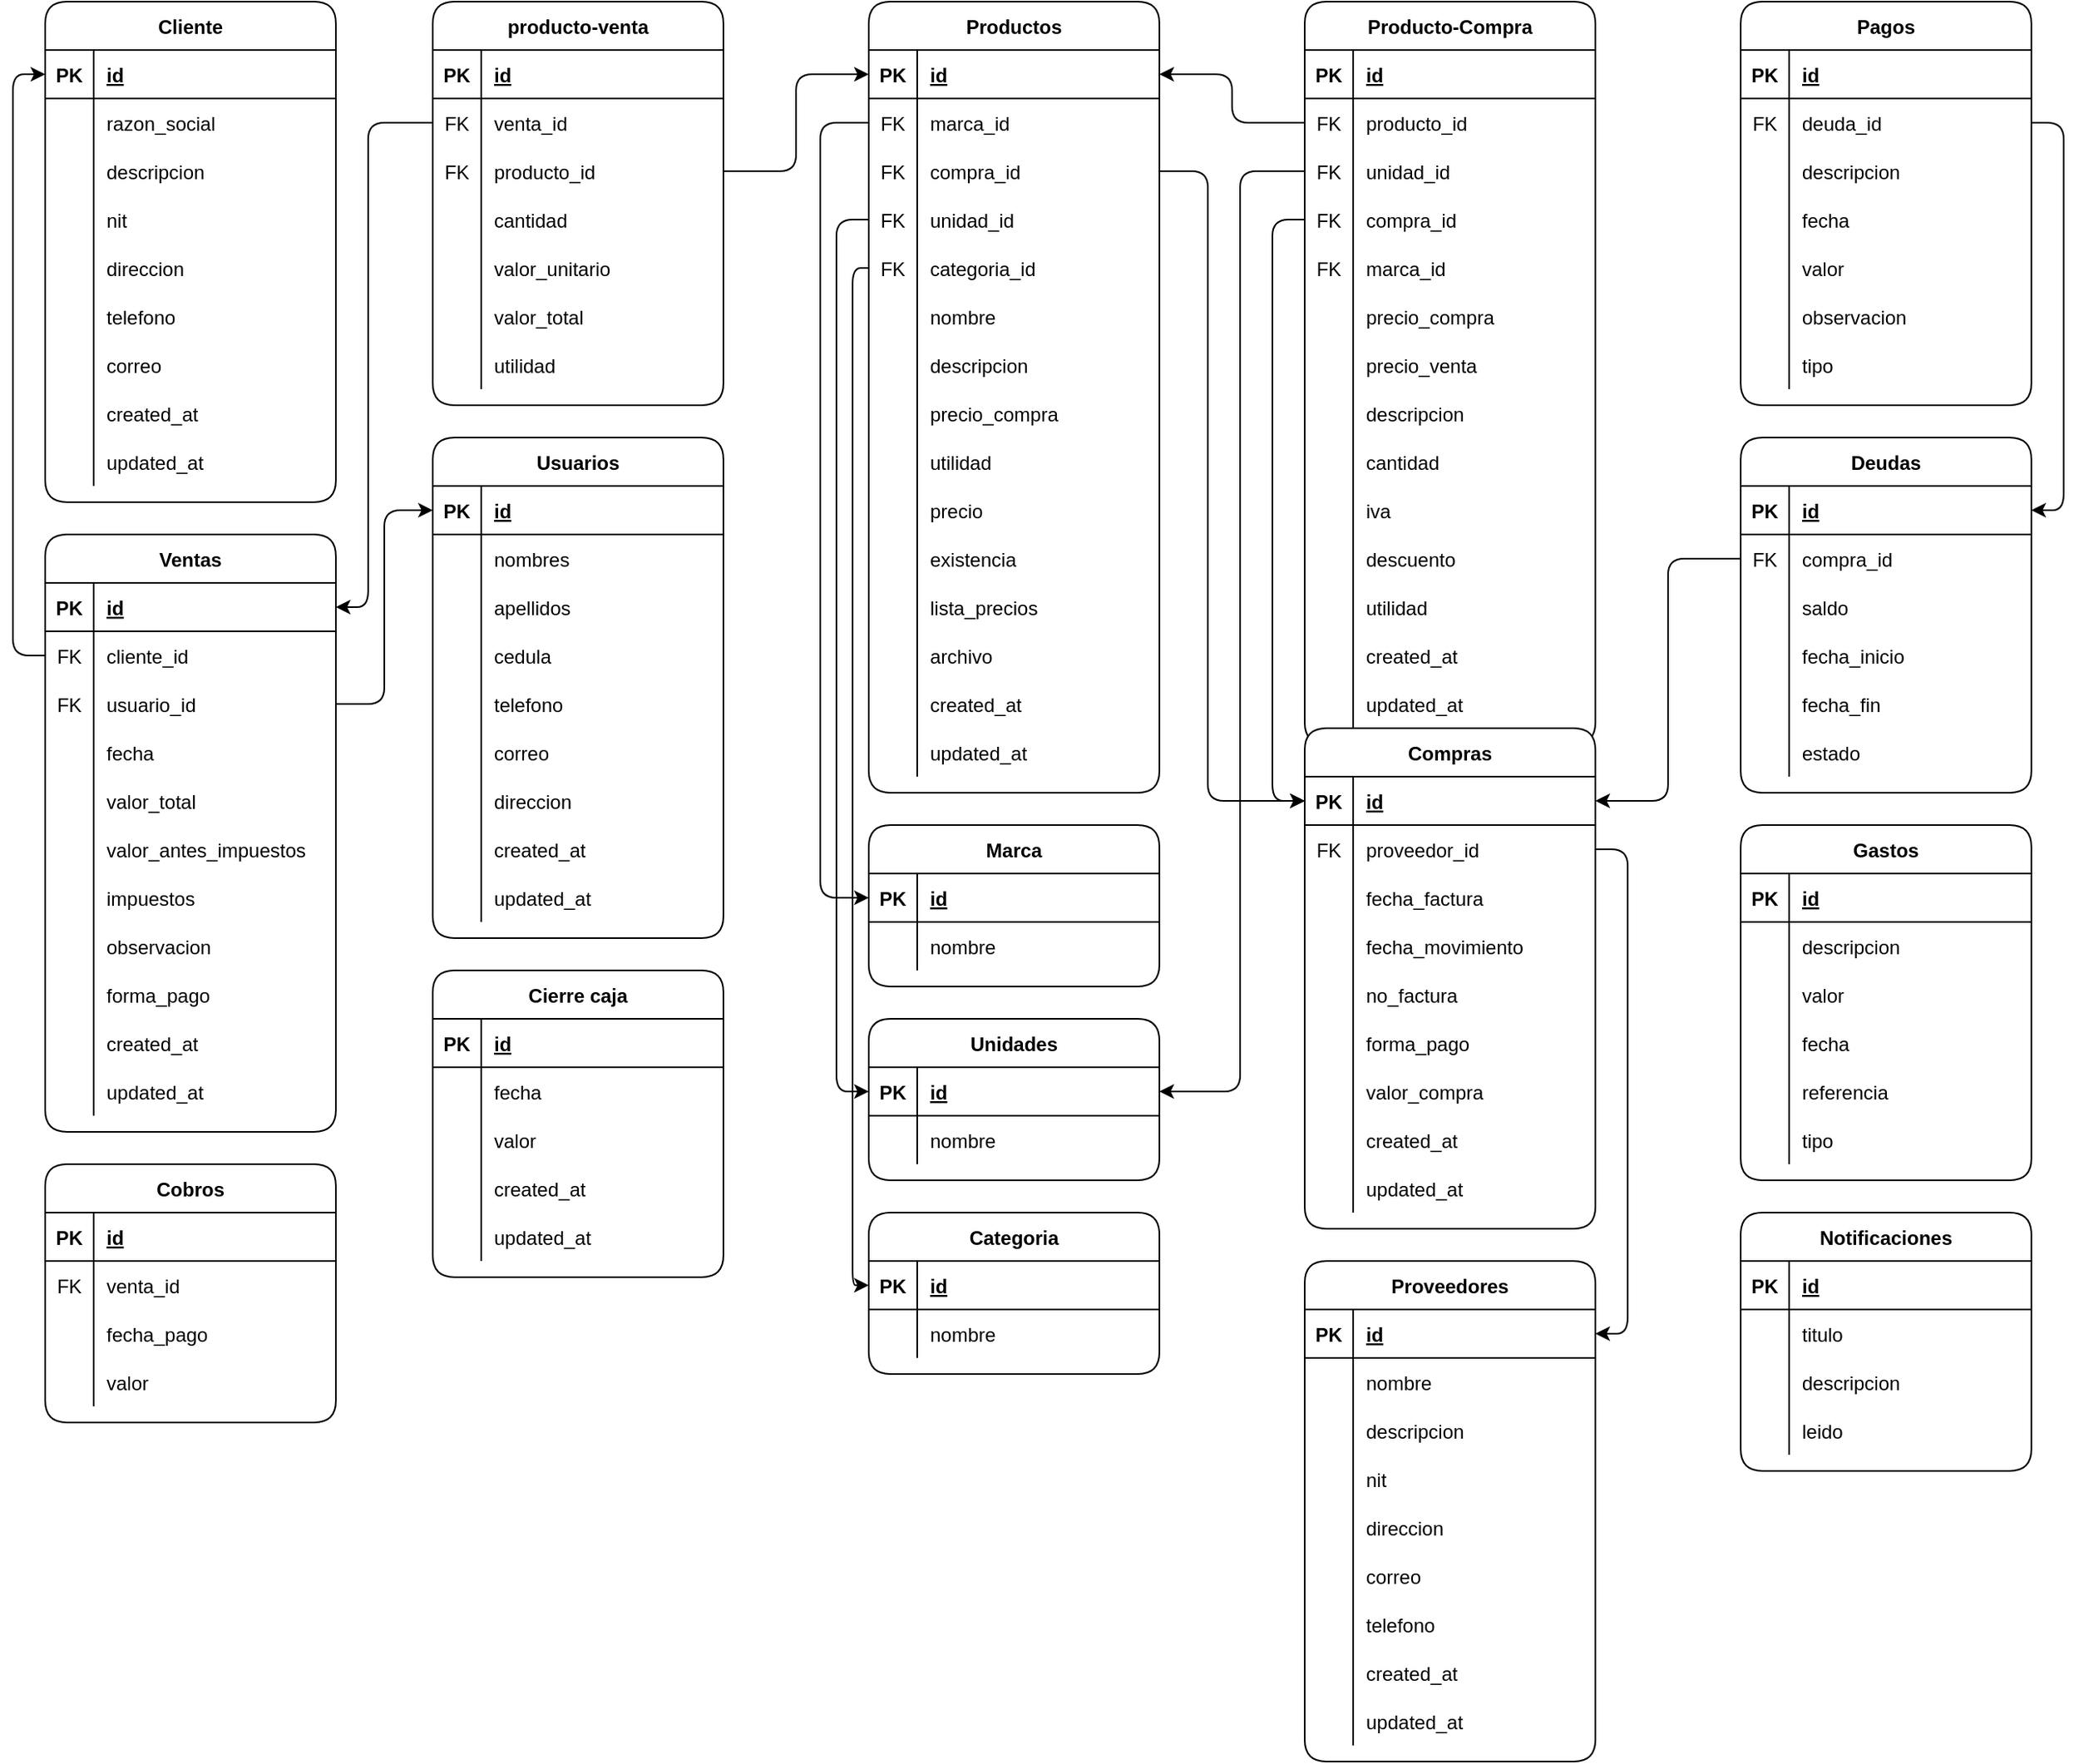 <mxfile version="20.0.1" type="device"><diagram id="R2lEEEUBdFMjLlhIrx00" name="Page-1"><mxGraphModel dx="2603" dy="1220" grid="1" gridSize="10" guides="1" tooltips="1" connect="1" arrows="1" fold="1" page="1" pageScale="1" pageWidth="850" pageHeight="1100" background="none" math="0" shadow="0" extFonts="Permanent Marker^https://fonts.googleapis.com/css?family=Permanent+Marker"><root><mxCell id="0"/><mxCell id="1" parent="0"/><mxCell id="mTWFyHzhGC5civJuSsVk-6" value="Gastos" style="shape=table;startSize=30;container=1;collapsible=1;childLayout=tableLayout;fixedRows=1;rowLines=0;fontStyle=1;align=center;resizeLast=1;rounded=1;" vertex="1" parent="1"><mxGeometry x="1120" y="610" width="180" height="220" as="geometry"/></mxCell><mxCell id="mTWFyHzhGC5civJuSsVk-7" value="" style="shape=tableRow;horizontal=0;startSize=0;swimlaneHead=0;swimlaneBody=0;fillColor=none;collapsible=0;dropTarget=0;points=[[0,0.5],[1,0.5]];portConstraint=eastwest;top=0;left=0;right=0;bottom=1;rounded=1;" vertex="1" parent="mTWFyHzhGC5civJuSsVk-6"><mxGeometry y="30" width="180" height="30" as="geometry"/></mxCell><mxCell id="mTWFyHzhGC5civJuSsVk-8" value="PK" style="shape=partialRectangle;connectable=0;fillColor=none;top=0;left=0;bottom=0;right=0;fontStyle=1;overflow=hidden;rounded=1;" vertex="1" parent="mTWFyHzhGC5civJuSsVk-7"><mxGeometry width="30" height="30" as="geometry"><mxRectangle width="30" height="30" as="alternateBounds"/></mxGeometry></mxCell><mxCell id="mTWFyHzhGC5civJuSsVk-9" value="id" style="shape=partialRectangle;connectable=0;fillColor=none;top=0;left=0;bottom=0;right=0;align=left;spacingLeft=6;fontStyle=5;overflow=hidden;rounded=1;" vertex="1" parent="mTWFyHzhGC5civJuSsVk-7"><mxGeometry x="30" width="150" height="30" as="geometry"><mxRectangle width="150" height="30" as="alternateBounds"/></mxGeometry></mxCell><mxCell id="mTWFyHzhGC5civJuSsVk-10" value="" style="shape=tableRow;horizontal=0;startSize=0;swimlaneHead=0;swimlaneBody=0;fillColor=none;collapsible=0;dropTarget=0;points=[[0,0.5],[1,0.5]];portConstraint=eastwest;top=0;left=0;right=0;bottom=0;rounded=1;" vertex="1" parent="mTWFyHzhGC5civJuSsVk-6"><mxGeometry y="60" width="180" height="30" as="geometry"/></mxCell><mxCell id="mTWFyHzhGC5civJuSsVk-11" value="" style="shape=partialRectangle;connectable=0;fillColor=none;top=0;left=0;bottom=0;right=0;editable=1;overflow=hidden;rounded=1;" vertex="1" parent="mTWFyHzhGC5civJuSsVk-10"><mxGeometry width="30" height="30" as="geometry"><mxRectangle width="30" height="30" as="alternateBounds"/></mxGeometry></mxCell><mxCell id="mTWFyHzhGC5civJuSsVk-12" value="descripcion" style="shape=partialRectangle;connectable=0;fillColor=none;top=0;left=0;bottom=0;right=0;align=left;spacingLeft=6;overflow=hidden;rounded=1;" vertex="1" parent="mTWFyHzhGC5civJuSsVk-10"><mxGeometry x="30" width="150" height="30" as="geometry"><mxRectangle width="150" height="30" as="alternateBounds"/></mxGeometry></mxCell><mxCell id="mTWFyHzhGC5civJuSsVk-13" value="" style="shape=tableRow;horizontal=0;startSize=0;swimlaneHead=0;swimlaneBody=0;fillColor=none;collapsible=0;dropTarget=0;points=[[0,0.5],[1,0.5]];portConstraint=eastwest;top=0;left=0;right=0;bottom=0;rounded=1;" vertex="1" parent="mTWFyHzhGC5civJuSsVk-6"><mxGeometry y="90" width="180" height="30" as="geometry"/></mxCell><mxCell id="mTWFyHzhGC5civJuSsVk-14" value="" style="shape=partialRectangle;connectable=0;fillColor=none;top=0;left=0;bottom=0;right=0;editable=1;overflow=hidden;rounded=1;" vertex="1" parent="mTWFyHzhGC5civJuSsVk-13"><mxGeometry width="30" height="30" as="geometry"><mxRectangle width="30" height="30" as="alternateBounds"/></mxGeometry></mxCell><mxCell id="mTWFyHzhGC5civJuSsVk-15" value="valor" style="shape=partialRectangle;connectable=0;fillColor=none;top=0;left=0;bottom=0;right=0;align=left;spacingLeft=6;overflow=hidden;rounded=1;" vertex="1" parent="mTWFyHzhGC5civJuSsVk-13"><mxGeometry x="30" width="150" height="30" as="geometry"><mxRectangle width="150" height="30" as="alternateBounds"/></mxGeometry></mxCell><mxCell id="mTWFyHzhGC5civJuSsVk-16" value="" style="shape=tableRow;horizontal=0;startSize=0;swimlaneHead=0;swimlaneBody=0;fillColor=none;collapsible=0;dropTarget=0;points=[[0,0.5],[1,0.5]];portConstraint=eastwest;top=0;left=0;right=0;bottom=0;rounded=1;" vertex="1" parent="mTWFyHzhGC5civJuSsVk-6"><mxGeometry y="120" width="180" height="30" as="geometry"/></mxCell><mxCell id="mTWFyHzhGC5civJuSsVk-17" value="" style="shape=partialRectangle;connectable=0;fillColor=none;top=0;left=0;bottom=0;right=0;editable=1;overflow=hidden;rounded=1;" vertex="1" parent="mTWFyHzhGC5civJuSsVk-16"><mxGeometry width="30" height="30" as="geometry"><mxRectangle width="30" height="30" as="alternateBounds"/></mxGeometry></mxCell><mxCell id="mTWFyHzhGC5civJuSsVk-18" value="fecha" style="shape=partialRectangle;connectable=0;fillColor=none;top=0;left=0;bottom=0;right=0;align=left;spacingLeft=6;overflow=hidden;rounded=1;" vertex="1" parent="mTWFyHzhGC5civJuSsVk-16"><mxGeometry x="30" width="150" height="30" as="geometry"><mxRectangle width="150" height="30" as="alternateBounds"/></mxGeometry></mxCell><mxCell id="mTWFyHzhGC5civJuSsVk-101" style="shape=tableRow;horizontal=0;startSize=0;swimlaneHead=0;swimlaneBody=0;fillColor=none;collapsible=0;dropTarget=0;points=[[0,0.5],[1,0.5]];portConstraint=eastwest;top=0;left=0;right=0;bottom=0;rounded=1;" vertex="1" parent="mTWFyHzhGC5civJuSsVk-6"><mxGeometry y="150" width="180" height="30" as="geometry"/></mxCell><mxCell id="mTWFyHzhGC5civJuSsVk-102" style="shape=partialRectangle;connectable=0;fillColor=none;top=0;left=0;bottom=0;right=0;editable=1;overflow=hidden;rounded=1;" vertex="1" parent="mTWFyHzhGC5civJuSsVk-101"><mxGeometry width="30" height="30" as="geometry"><mxRectangle width="30" height="30" as="alternateBounds"/></mxGeometry></mxCell><mxCell id="mTWFyHzhGC5civJuSsVk-103" value="referencia" style="shape=partialRectangle;connectable=0;fillColor=none;top=0;left=0;bottom=0;right=0;align=left;spacingLeft=6;overflow=hidden;rounded=1;" vertex="1" parent="mTWFyHzhGC5civJuSsVk-101"><mxGeometry x="30" width="150" height="30" as="geometry"><mxRectangle width="150" height="30" as="alternateBounds"/></mxGeometry></mxCell><mxCell id="mTWFyHzhGC5civJuSsVk-104" style="shape=tableRow;horizontal=0;startSize=0;swimlaneHead=0;swimlaneBody=0;fillColor=none;collapsible=0;dropTarget=0;points=[[0,0.5],[1,0.5]];portConstraint=eastwest;top=0;left=0;right=0;bottom=0;rounded=1;" vertex="1" parent="mTWFyHzhGC5civJuSsVk-6"><mxGeometry y="180" width="180" height="30" as="geometry"/></mxCell><mxCell id="mTWFyHzhGC5civJuSsVk-105" style="shape=partialRectangle;connectable=0;fillColor=none;top=0;left=0;bottom=0;right=0;editable=1;overflow=hidden;rounded=1;" vertex="1" parent="mTWFyHzhGC5civJuSsVk-104"><mxGeometry width="30" height="30" as="geometry"><mxRectangle width="30" height="30" as="alternateBounds"/></mxGeometry></mxCell><mxCell id="mTWFyHzhGC5civJuSsVk-106" value="tipo" style="shape=partialRectangle;connectable=0;fillColor=none;top=0;left=0;bottom=0;right=0;align=left;spacingLeft=6;overflow=hidden;rounded=1;" vertex="1" parent="mTWFyHzhGC5civJuSsVk-104"><mxGeometry x="30" width="150" height="30" as="geometry"><mxRectangle width="150" height="30" as="alternateBounds"/></mxGeometry></mxCell><mxCell id="mTWFyHzhGC5civJuSsVk-23" value="Deudas" style="shape=table;startSize=30;container=1;collapsible=1;childLayout=tableLayout;fixedRows=1;rowLines=0;fontStyle=1;align=center;resizeLast=1;rounded=1;" vertex="1" parent="1"><mxGeometry x="1120" y="370" width="180" height="220" as="geometry"/></mxCell><mxCell id="mTWFyHzhGC5civJuSsVk-24" value="" style="shape=tableRow;horizontal=0;startSize=0;swimlaneHead=0;swimlaneBody=0;fillColor=none;collapsible=0;dropTarget=0;points=[[0,0.5],[1,0.5]];portConstraint=eastwest;top=0;left=0;right=0;bottom=1;rounded=1;" vertex="1" parent="mTWFyHzhGC5civJuSsVk-23"><mxGeometry y="30" width="180" height="30" as="geometry"/></mxCell><mxCell id="mTWFyHzhGC5civJuSsVk-25" value="PK" style="shape=partialRectangle;connectable=0;fillColor=none;top=0;left=0;bottom=0;right=0;fontStyle=1;overflow=hidden;rounded=1;" vertex="1" parent="mTWFyHzhGC5civJuSsVk-24"><mxGeometry width="30" height="30" as="geometry"><mxRectangle width="30" height="30" as="alternateBounds"/></mxGeometry></mxCell><mxCell id="mTWFyHzhGC5civJuSsVk-26" value="id" style="shape=partialRectangle;connectable=0;fillColor=none;top=0;left=0;bottom=0;right=0;align=left;spacingLeft=6;fontStyle=5;overflow=hidden;rounded=1;" vertex="1" parent="mTWFyHzhGC5civJuSsVk-24"><mxGeometry x="30" width="150" height="30" as="geometry"><mxRectangle width="150" height="30" as="alternateBounds"/></mxGeometry></mxCell><mxCell id="mTWFyHzhGC5civJuSsVk-27" value="" style="shape=tableRow;horizontal=0;startSize=0;swimlaneHead=0;swimlaneBody=0;fillColor=none;collapsible=0;dropTarget=0;points=[[0,0.5],[1,0.5]];portConstraint=eastwest;top=0;left=0;right=0;bottom=0;rounded=1;" vertex="1" parent="mTWFyHzhGC5civJuSsVk-23"><mxGeometry y="60" width="180" height="30" as="geometry"/></mxCell><mxCell id="mTWFyHzhGC5civJuSsVk-28" value="FK" style="shape=partialRectangle;connectable=0;fillColor=none;top=0;left=0;bottom=0;right=0;editable=1;overflow=hidden;rounded=1;" vertex="1" parent="mTWFyHzhGC5civJuSsVk-27"><mxGeometry width="30" height="30" as="geometry"><mxRectangle width="30" height="30" as="alternateBounds"/></mxGeometry></mxCell><mxCell id="mTWFyHzhGC5civJuSsVk-29" value="compra_id" style="shape=partialRectangle;connectable=0;fillColor=none;top=0;left=0;bottom=0;right=0;align=left;spacingLeft=6;overflow=hidden;rounded=1;" vertex="1" parent="mTWFyHzhGC5civJuSsVk-27"><mxGeometry x="30" width="150" height="30" as="geometry"><mxRectangle width="150" height="30" as="alternateBounds"/></mxGeometry></mxCell><mxCell id="mTWFyHzhGC5civJuSsVk-30" value="" style="shape=tableRow;horizontal=0;startSize=0;swimlaneHead=0;swimlaneBody=0;fillColor=none;collapsible=0;dropTarget=0;points=[[0,0.5],[1,0.5]];portConstraint=eastwest;top=0;left=0;right=0;bottom=0;rounded=1;" vertex="1" parent="mTWFyHzhGC5civJuSsVk-23"><mxGeometry y="90" width="180" height="30" as="geometry"/></mxCell><mxCell id="mTWFyHzhGC5civJuSsVk-31" value="" style="shape=partialRectangle;connectable=0;fillColor=none;top=0;left=0;bottom=0;right=0;editable=1;overflow=hidden;rounded=1;" vertex="1" parent="mTWFyHzhGC5civJuSsVk-30"><mxGeometry width="30" height="30" as="geometry"><mxRectangle width="30" height="30" as="alternateBounds"/></mxGeometry></mxCell><mxCell id="mTWFyHzhGC5civJuSsVk-32" value="saldo" style="shape=partialRectangle;connectable=0;fillColor=none;top=0;left=0;bottom=0;right=0;align=left;spacingLeft=6;overflow=hidden;rounded=1;" vertex="1" parent="mTWFyHzhGC5civJuSsVk-30"><mxGeometry x="30" width="150" height="30" as="geometry"><mxRectangle width="150" height="30" as="alternateBounds"/></mxGeometry></mxCell><mxCell id="mTWFyHzhGC5civJuSsVk-33" value="" style="shape=tableRow;horizontal=0;startSize=0;swimlaneHead=0;swimlaneBody=0;fillColor=none;collapsible=0;dropTarget=0;points=[[0,0.5],[1,0.5]];portConstraint=eastwest;top=0;left=0;right=0;bottom=0;rounded=1;" vertex="1" parent="mTWFyHzhGC5civJuSsVk-23"><mxGeometry y="120" width="180" height="30" as="geometry"/></mxCell><mxCell id="mTWFyHzhGC5civJuSsVk-34" value="" style="shape=partialRectangle;connectable=0;fillColor=none;top=0;left=0;bottom=0;right=0;editable=1;overflow=hidden;rounded=1;" vertex="1" parent="mTWFyHzhGC5civJuSsVk-33"><mxGeometry width="30" height="30" as="geometry"><mxRectangle width="30" height="30" as="alternateBounds"/></mxGeometry></mxCell><mxCell id="mTWFyHzhGC5civJuSsVk-35" value="fecha_inicio" style="shape=partialRectangle;connectable=0;fillColor=none;top=0;left=0;bottom=0;right=0;align=left;spacingLeft=6;overflow=hidden;rounded=1;" vertex="1" parent="mTWFyHzhGC5civJuSsVk-33"><mxGeometry x="30" width="150" height="30" as="geometry"><mxRectangle width="150" height="30" as="alternateBounds"/></mxGeometry></mxCell><mxCell id="mTWFyHzhGC5civJuSsVk-107" style="shape=tableRow;horizontal=0;startSize=0;swimlaneHead=0;swimlaneBody=0;fillColor=none;collapsible=0;dropTarget=0;points=[[0,0.5],[1,0.5]];portConstraint=eastwest;top=0;left=0;right=0;bottom=0;rounded=1;" vertex="1" parent="mTWFyHzhGC5civJuSsVk-23"><mxGeometry y="150" width="180" height="30" as="geometry"/></mxCell><mxCell id="mTWFyHzhGC5civJuSsVk-108" style="shape=partialRectangle;connectable=0;fillColor=none;top=0;left=0;bottom=0;right=0;editable=1;overflow=hidden;rounded=1;" vertex="1" parent="mTWFyHzhGC5civJuSsVk-107"><mxGeometry width="30" height="30" as="geometry"><mxRectangle width="30" height="30" as="alternateBounds"/></mxGeometry></mxCell><mxCell id="mTWFyHzhGC5civJuSsVk-109" value="fecha_fin" style="shape=partialRectangle;connectable=0;fillColor=none;top=0;left=0;bottom=0;right=0;align=left;spacingLeft=6;overflow=hidden;rounded=1;" vertex="1" parent="mTWFyHzhGC5civJuSsVk-107"><mxGeometry x="30" width="150" height="30" as="geometry"><mxRectangle width="150" height="30" as="alternateBounds"/></mxGeometry></mxCell><mxCell id="mTWFyHzhGC5civJuSsVk-110" style="shape=tableRow;horizontal=0;startSize=0;swimlaneHead=0;swimlaneBody=0;fillColor=none;collapsible=0;dropTarget=0;points=[[0,0.5],[1,0.5]];portConstraint=eastwest;top=0;left=0;right=0;bottom=0;rounded=1;" vertex="1" parent="mTWFyHzhGC5civJuSsVk-23"><mxGeometry y="180" width="180" height="30" as="geometry"/></mxCell><mxCell id="mTWFyHzhGC5civJuSsVk-111" style="shape=partialRectangle;connectable=0;fillColor=none;top=0;left=0;bottom=0;right=0;editable=1;overflow=hidden;rounded=1;" vertex="1" parent="mTWFyHzhGC5civJuSsVk-110"><mxGeometry width="30" height="30" as="geometry"><mxRectangle width="30" height="30" as="alternateBounds"/></mxGeometry></mxCell><mxCell id="mTWFyHzhGC5civJuSsVk-112" value="estado" style="shape=partialRectangle;connectable=0;fillColor=none;top=0;left=0;bottom=0;right=0;align=left;spacingLeft=6;overflow=hidden;rounded=1;" vertex="1" parent="mTWFyHzhGC5civJuSsVk-110"><mxGeometry x="30" width="150" height="30" as="geometry"><mxRectangle width="150" height="30" as="alternateBounds"/></mxGeometry></mxCell><mxCell id="mTWFyHzhGC5civJuSsVk-36" value="Producto-Compra" style="shape=table;startSize=30;container=1;collapsible=1;childLayout=tableLayout;fixedRows=1;rowLines=0;fontStyle=1;align=center;resizeLast=1;rounded=1;" vertex="1" parent="1"><mxGeometry x="850" y="100" width="180" height="460" as="geometry"/></mxCell><mxCell id="mTWFyHzhGC5civJuSsVk-37" value="" style="shape=tableRow;horizontal=0;startSize=0;swimlaneHead=0;swimlaneBody=0;fillColor=none;collapsible=0;dropTarget=0;points=[[0,0.5],[1,0.5]];portConstraint=eastwest;top=0;left=0;right=0;bottom=1;rounded=1;" vertex="1" parent="mTWFyHzhGC5civJuSsVk-36"><mxGeometry y="30" width="180" height="30" as="geometry"/></mxCell><mxCell id="mTWFyHzhGC5civJuSsVk-38" value="PK" style="shape=partialRectangle;connectable=0;fillColor=none;top=0;left=0;bottom=0;right=0;fontStyle=1;overflow=hidden;rounded=1;" vertex="1" parent="mTWFyHzhGC5civJuSsVk-37"><mxGeometry width="30" height="30" as="geometry"><mxRectangle width="30" height="30" as="alternateBounds"/></mxGeometry></mxCell><mxCell id="mTWFyHzhGC5civJuSsVk-39" value="id" style="shape=partialRectangle;connectable=0;fillColor=none;top=0;left=0;bottom=0;right=0;align=left;spacingLeft=6;fontStyle=5;overflow=hidden;rounded=1;" vertex="1" parent="mTWFyHzhGC5civJuSsVk-37"><mxGeometry x="30" width="150" height="30" as="geometry"><mxRectangle width="150" height="30" as="alternateBounds"/></mxGeometry></mxCell><mxCell id="mTWFyHzhGC5civJuSsVk-40" value="" style="shape=tableRow;horizontal=0;startSize=0;swimlaneHead=0;swimlaneBody=0;fillColor=none;collapsible=0;dropTarget=0;points=[[0,0.5],[1,0.5]];portConstraint=eastwest;top=0;left=0;right=0;bottom=0;rounded=1;" vertex="1" parent="mTWFyHzhGC5civJuSsVk-36"><mxGeometry y="60" width="180" height="30" as="geometry"/></mxCell><mxCell id="mTWFyHzhGC5civJuSsVk-41" value="FK" style="shape=partialRectangle;connectable=0;fillColor=none;top=0;left=0;bottom=0;right=0;editable=1;overflow=hidden;rounded=1;" vertex="1" parent="mTWFyHzhGC5civJuSsVk-40"><mxGeometry width="30" height="30" as="geometry"><mxRectangle width="30" height="30" as="alternateBounds"/></mxGeometry></mxCell><mxCell id="mTWFyHzhGC5civJuSsVk-42" value="producto_id" style="shape=partialRectangle;connectable=0;fillColor=none;top=0;left=0;bottom=0;right=0;align=left;spacingLeft=6;overflow=hidden;rounded=1;" vertex="1" parent="mTWFyHzhGC5civJuSsVk-40"><mxGeometry x="30" width="150" height="30" as="geometry"><mxRectangle width="150" height="30" as="alternateBounds"/></mxGeometry></mxCell><mxCell id="mTWFyHzhGC5civJuSsVk-43" value="" style="shape=tableRow;horizontal=0;startSize=0;swimlaneHead=0;swimlaneBody=0;fillColor=none;collapsible=0;dropTarget=0;points=[[0,0.5],[1,0.5]];portConstraint=eastwest;top=0;left=0;right=0;bottom=0;rounded=1;" vertex="1" parent="mTWFyHzhGC5civJuSsVk-36"><mxGeometry y="90" width="180" height="30" as="geometry"/></mxCell><mxCell id="mTWFyHzhGC5civJuSsVk-44" value="FK" style="shape=partialRectangle;connectable=0;fillColor=none;top=0;left=0;bottom=0;right=0;editable=1;overflow=hidden;rounded=1;" vertex="1" parent="mTWFyHzhGC5civJuSsVk-43"><mxGeometry width="30" height="30" as="geometry"><mxRectangle width="30" height="30" as="alternateBounds"/></mxGeometry></mxCell><mxCell id="mTWFyHzhGC5civJuSsVk-45" value="unidad_id" style="shape=partialRectangle;connectable=0;fillColor=none;top=0;left=0;bottom=0;right=0;align=left;spacingLeft=6;overflow=hidden;rounded=1;" vertex="1" parent="mTWFyHzhGC5civJuSsVk-43"><mxGeometry x="30" width="150" height="30" as="geometry"><mxRectangle width="150" height="30" as="alternateBounds"/></mxGeometry></mxCell><mxCell id="mTWFyHzhGC5civJuSsVk-46" value="" style="shape=tableRow;horizontal=0;startSize=0;swimlaneHead=0;swimlaneBody=0;fillColor=none;collapsible=0;dropTarget=0;points=[[0,0.5],[1,0.5]];portConstraint=eastwest;top=0;left=0;right=0;bottom=0;rounded=1;" vertex="1" parent="mTWFyHzhGC5civJuSsVk-36"><mxGeometry y="120" width="180" height="30" as="geometry"/></mxCell><mxCell id="mTWFyHzhGC5civJuSsVk-47" value="FK" style="shape=partialRectangle;connectable=0;fillColor=none;top=0;left=0;bottom=0;right=0;editable=1;overflow=hidden;rounded=1;" vertex="1" parent="mTWFyHzhGC5civJuSsVk-46"><mxGeometry width="30" height="30" as="geometry"><mxRectangle width="30" height="30" as="alternateBounds"/></mxGeometry></mxCell><mxCell id="mTWFyHzhGC5civJuSsVk-48" value="compra_id" style="shape=partialRectangle;connectable=0;fillColor=none;top=0;left=0;bottom=0;right=0;align=left;spacingLeft=6;overflow=hidden;rounded=1;" vertex="1" parent="mTWFyHzhGC5civJuSsVk-46"><mxGeometry x="30" width="150" height="30" as="geometry"><mxRectangle width="150" height="30" as="alternateBounds"/></mxGeometry></mxCell><mxCell id="mTWFyHzhGC5civJuSsVk-467" style="shape=tableRow;horizontal=0;startSize=0;swimlaneHead=0;swimlaneBody=0;fillColor=none;collapsible=0;dropTarget=0;points=[[0,0.5],[1,0.5]];portConstraint=eastwest;top=0;left=0;right=0;bottom=0;rounded=1;" vertex="1" parent="mTWFyHzhGC5civJuSsVk-36"><mxGeometry y="150" width="180" height="30" as="geometry"/></mxCell><mxCell id="mTWFyHzhGC5civJuSsVk-468" value="FK" style="shape=partialRectangle;connectable=0;fillColor=none;top=0;left=0;bottom=0;right=0;editable=1;overflow=hidden;rounded=1;" vertex="1" parent="mTWFyHzhGC5civJuSsVk-467"><mxGeometry width="30" height="30" as="geometry"><mxRectangle width="30" height="30" as="alternateBounds"/></mxGeometry></mxCell><mxCell id="mTWFyHzhGC5civJuSsVk-469" value="marca_id" style="shape=partialRectangle;connectable=0;fillColor=none;top=0;left=0;bottom=0;right=0;align=left;spacingLeft=6;overflow=hidden;rounded=1;" vertex="1" parent="mTWFyHzhGC5civJuSsVk-467"><mxGeometry x="30" width="150" height="30" as="geometry"><mxRectangle width="150" height="30" as="alternateBounds"/></mxGeometry></mxCell><mxCell id="mTWFyHzhGC5civJuSsVk-145" style="shape=tableRow;horizontal=0;startSize=0;swimlaneHead=0;swimlaneBody=0;fillColor=none;collapsible=0;dropTarget=0;points=[[0,0.5],[1,0.5]];portConstraint=eastwest;top=0;left=0;right=0;bottom=0;rounded=1;" vertex="1" parent="mTWFyHzhGC5civJuSsVk-36"><mxGeometry y="180" width="180" height="30" as="geometry"/></mxCell><mxCell id="mTWFyHzhGC5civJuSsVk-146" style="shape=partialRectangle;connectable=0;fillColor=none;top=0;left=0;bottom=0;right=0;editable=1;overflow=hidden;rounded=1;" vertex="1" parent="mTWFyHzhGC5civJuSsVk-145"><mxGeometry width="30" height="30" as="geometry"><mxRectangle width="30" height="30" as="alternateBounds"/></mxGeometry></mxCell><mxCell id="mTWFyHzhGC5civJuSsVk-147" value="precio_compra" style="shape=partialRectangle;connectable=0;fillColor=none;top=0;left=0;bottom=0;right=0;align=left;spacingLeft=6;overflow=hidden;rounded=1;" vertex="1" parent="mTWFyHzhGC5civJuSsVk-145"><mxGeometry x="30" width="150" height="30" as="geometry"><mxRectangle width="150" height="30" as="alternateBounds"/></mxGeometry></mxCell><mxCell id="mTWFyHzhGC5civJuSsVk-142" style="shape=tableRow;horizontal=0;startSize=0;swimlaneHead=0;swimlaneBody=0;fillColor=none;collapsible=0;dropTarget=0;points=[[0,0.5],[1,0.5]];portConstraint=eastwest;top=0;left=0;right=0;bottom=0;rounded=1;" vertex="1" parent="mTWFyHzhGC5civJuSsVk-36"><mxGeometry y="210" width="180" height="30" as="geometry"/></mxCell><mxCell id="mTWFyHzhGC5civJuSsVk-143" style="shape=partialRectangle;connectable=0;fillColor=none;top=0;left=0;bottom=0;right=0;editable=1;overflow=hidden;rounded=1;" vertex="1" parent="mTWFyHzhGC5civJuSsVk-142"><mxGeometry width="30" height="30" as="geometry"><mxRectangle width="30" height="30" as="alternateBounds"/></mxGeometry></mxCell><mxCell id="mTWFyHzhGC5civJuSsVk-144" value="precio_venta" style="shape=partialRectangle;connectable=0;fillColor=none;top=0;left=0;bottom=0;right=0;align=left;spacingLeft=6;overflow=hidden;rounded=1;" vertex="1" parent="mTWFyHzhGC5civJuSsVk-142"><mxGeometry x="30" width="150" height="30" as="geometry"><mxRectangle width="150" height="30" as="alternateBounds"/></mxGeometry></mxCell><mxCell id="mTWFyHzhGC5civJuSsVk-139" style="shape=tableRow;horizontal=0;startSize=0;swimlaneHead=0;swimlaneBody=0;fillColor=none;collapsible=0;dropTarget=0;points=[[0,0.5],[1,0.5]];portConstraint=eastwest;top=0;left=0;right=0;bottom=0;rounded=1;" vertex="1" parent="mTWFyHzhGC5civJuSsVk-36"><mxGeometry y="240" width="180" height="30" as="geometry"/></mxCell><mxCell id="mTWFyHzhGC5civJuSsVk-140" style="shape=partialRectangle;connectable=0;fillColor=none;top=0;left=0;bottom=0;right=0;editable=1;overflow=hidden;rounded=1;" vertex="1" parent="mTWFyHzhGC5civJuSsVk-139"><mxGeometry width="30" height="30" as="geometry"><mxRectangle width="30" height="30" as="alternateBounds"/></mxGeometry></mxCell><mxCell id="mTWFyHzhGC5civJuSsVk-141" value="descripcion" style="shape=partialRectangle;connectable=0;fillColor=none;top=0;left=0;bottom=0;right=0;align=left;spacingLeft=6;overflow=hidden;rounded=1;" vertex="1" parent="mTWFyHzhGC5civJuSsVk-139"><mxGeometry x="30" width="150" height="30" as="geometry"><mxRectangle width="150" height="30" as="alternateBounds"/></mxGeometry></mxCell><mxCell id="mTWFyHzhGC5civJuSsVk-136" style="shape=tableRow;horizontal=0;startSize=0;swimlaneHead=0;swimlaneBody=0;fillColor=none;collapsible=0;dropTarget=0;points=[[0,0.5],[1,0.5]];portConstraint=eastwest;top=0;left=0;right=0;bottom=0;rounded=1;" vertex="1" parent="mTWFyHzhGC5civJuSsVk-36"><mxGeometry y="270" width="180" height="30" as="geometry"/></mxCell><mxCell id="mTWFyHzhGC5civJuSsVk-137" style="shape=partialRectangle;connectable=0;fillColor=none;top=0;left=0;bottom=0;right=0;editable=1;overflow=hidden;rounded=1;" vertex="1" parent="mTWFyHzhGC5civJuSsVk-136"><mxGeometry width="30" height="30" as="geometry"><mxRectangle width="30" height="30" as="alternateBounds"/></mxGeometry></mxCell><mxCell id="mTWFyHzhGC5civJuSsVk-138" value="cantidad" style="shape=partialRectangle;connectable=0;fillColor=none;top=0;left=0;bottom=0;right=0;align=left;spacingLeft=6;overflow=hidden;rounded=1;" vertex="1" parent="mTWFyHzhGC5civJuSsVk-136"><mxGeometry x="30" width="150" height="30" as="geometry"><mxRectangle width="150" height="30" as="alternateBounds"/></mxGeometry></mxCell><mxCell id="mTWFyHzhGC5civJuSsVk-133" style="shape=tableRow;horizontal=0;startSize=0;swimlaneHead=0;swimlaneBody=0;fillColor=none;collapsible=0;dropTarget=0;points=[[0,0.5],[1,0.5]];portConstraint=eastwest;top=0;left=0;right=0;bottom=0;rounded=1;" vertex="1" parent="mTWFyHzhGC5civJuSsVk-36"><mxGeometry y="300" width="180" height="30" as="geometry"/></mxCell><mxCell id="mTWFyHzhGC5civJuSsVk-134" style="shape=partialRectangle;connectable=0;fillColor=none;top=0;left=0;bottom=0;right=0;editable=1;overflow=hidden;rounded=1;" vertex="1" parent="mTWFyHzhGC5civJuSsVk-133"><mxGeometry width="30" height="30" as="geometry"><mxRectangle width="30" height="30" as="alternateBounds"/></mxGeometry></mxCell><mxCell id="mTWFyHzhGC5civJuSsVk-135" value="iva" style="shape=partialRectangle;connectable=0;fillColor=none;top=0;left=0;bottom=0;right=0;align=left;spacingLeft=6;overflow=hidden;rounded=1;" vertex="1" parent="mTWFyHzhGC5civJuSsVk-133"><mxGeometry x="30" width="150" height="30" as="geometry"><mxRectangle width="150" height="30" as="alternateBounds"/></mxGeometry></mxCell><mxCell id="mTWFyHzhGC5civJuSsVk-130" style="shape=tableRow;horizontal=0;startSize=0;swimlaneHead=0;swimlaneBody=0;fillColor=none;collapsible=0;dropTarget=0;points=[[0,0.5],[1,0.5]];portConstraint=eastwest;top=0;left=0;right=0;bottom=0;rounded=1;" vertex="1" parent="mTWFyHzhGC5civJuSsVk-36"><mxGeometry y="330" width="180" height="30" as="geometry"/></mxCell><mxCell id="mTWFyHzhGC5civJuSsVk-131" style="shape=partialRectangle;connectable=0;fillColor=none;top=0;left=0;bottom=0;right=0;editable=1;overflow=hidden;rounded=1;" vertex="1" parent="mTWFyHzhGC5civJuSsVk-130"><mxGeometry width="30" height="30" as="geometry"><mxRectangle width="30" height="30" as="alternateBounds"/></mxGeometry></mxCell><mxCell id="mTWFyHzhGC5civJuSsVk-132" value="descuento" style="shape=partialRectangle;connectable=0;fillColor=none;top=0;left=0;bottom=0;right=0;align=left;spacingLeft=6;overflow=hidden;rounded=1;" vertex="1" parent="mTWFyHzhGC5civJuSsVk-130"><mxGeometry x="30" width="150" height="30" as="geometry"><mxRectangle width="150" height="30" as="alternateBounds"/></mxGeometry></mxCell><mxCell id="mTWFyHzhGC5civJuSsVk-127" style="shape=tableRow;horizontal=0;startSize=0;swimlaneHead=0;swimlaneBody=0;fillColor=none;collapsible=0;dropTarget=0;points=[[0,0.5],[1,0.5]];portConstraint=eastwest;top=0;left=0;right=0;bottom=0;rounded=1;" vertex="1" parent="mTWFyHzhGC5civJuSsVk-36"><mxGeometry y="360" width="180" height="30" as="geometry"/></mxCell><mxCell id="mTWFyHzhGC5civJuSsVk-128" style="shape=partialRectangle;connectable=0;fillColor=none;top=0;left=0;bottom=0;right=0;editable=1;overflow=hidden;rounded=1;" vertex="1" parent="mTWFyHzhGC5civJuSsVk-127"><mxGeometry width="30" height="30" as="geometry"><mxRectangle width="30" height="30" as="alternateBounds"/></mxGeometry></mxCell><mxCell id="mTWFyHzhGC5civJuSsVk-129" value="utilidad" style="shape=partialRectangle;connectable=0;fillColor=none;top=0;left=0;bottom=0;right=0;align=left;spacingLeft=6;overflow=hidden;rounded=1;" vertex="1" parent="mTWFyHzhGC5civJuSsVk-127"><mxGeometry x="30" width="150" height="30" as="geometry"><mxRectangle width="150" height="30" as="alternateBounds"/></mxGeometry></mxCell><mxCell id="mTWFyHzhGC5civJuSsVk-124" style="shape=tableRow;horizontal=0;startSize=0;swimlaneHead=0;swimlaneBody=0;fillColor=none;collapsible=0;dropTarget=0;points=[[0,0.5],[1,0.5]];portConstraint=eastwest;top=0;left=0;right=0;bottom=0;rounded=1;" vertex="1" parent="mTWFyHzhGC5civJuSsVk-36"><mxGeometry y="390" width="180" height="30" as="geometry"/></mxCell><mxCell id="mTWFyHzhGC5civJuSsVk-125" style="shape=partialRectangle;connectable=0;fillColor=none;top=0;left=0;bottom=0;right=0;editable=1;overflow=hidden;rounded=1;" vertex="1" parent="mTWFyHzhGC5civJuSsVk-124"><mxGeometry width="30" height="30" as="geometry"><mxRectangle width="30" height="30" as="alternateBounds"/></mxGeometry></mxCell><mxCell id="mTWFyHzhGC5civJuSsVk-126" value="created_at" style="shape=partialRectangle;connectable=0;fillColor=none;top=0;left=0;bottom=0;right=0;align=left;spacingLeft=6;overflow=hidden;rounded=1;" vertex="1" parent="mTWFyHzhGC5civJuSsVk-124"><mxGeometry x="30" width="150" height="30" as="geometry"><mxRectangle width="150" height="30" as="alternateBounds"/></mxGeometry></mxCell><mxCell id="mTWFyHzhGC5civJuSsVk-148" style="shape=tableRow;horizontal=0;startSize=0;swimlaneHead=0;swimlaneBody=0;fillColor=none;collapsible=0;dropTarget=0;points=[[0,0.5],[1,0.5]];portConstraint=eastwest;top=0;left=0;right=0;bottom=0;rounded=1;" vertex="1" parent="mTWFyHzhGC5civJuSsVk-36"><mxGeometry y="420" width="180" height="30" as="geometry"/></mxCell><mxCell id="mTWFyHzhGC5civJuSsVk-149" style="shape=partialRectangle;connectable=0;fillColor=none;top=0;left=0;bottom=0;right=0;editable=1;overflow=hidden;rounded=1;" vertex="1" parent="mTWFyHzhGC5civJuSsVk-148"><mxGeometry width="30" height="30" as="geometry"><mxRectangle width="30" height="30" as="alternateBounds"/></mxGeometry></mxCell><mxCell id="mTWFyHzhGC5civJuSsVk-150" value="updated_at" style="shape=partialRectangle;connectable=0;fillColor=none;top=0;left=0;bottom=0;right=0;align=left;spacingLeft=6;overflow=hidden;rounded=1;" vertex="1" parent="mTWFyHzhGC5civJuSsVk-148"><mxGeometry x="30" width="150" height="30" as="geometry"><mxRectangle width="150" height="30" as="alternateBounds"/></mxGeometry></mxCell><mxCell id="mTWFyHzhGC5civJuSsVk-88" value="Pagos" style="shape=table;startSize=30;container=1;collapsible=1;childLayout=tableLayout;fixedRows=1;rowLines=0;fontStyle=1;align=center;resizeLast=1;rounded=1;" vertex="1" parent="1"><mxGeometry x="1120" y="100" width="180" height="250" as="geometry"/></mxCell><mxCell id="mTWFyHzhGC5civJuSsVk-89" value="" style="shape=tableRow;horizontal=0;startSize=0;swimlaneHead=0;swimlaneBody=0;fillColor=none;collapsible=0;dropTarget=0;points=[[0,0.5],[1,0.5]];portConstraint=eastwest;top=0;left=0;right=0;bottom=1;rounded=1;" vertex="1" parent="mTWFyHzhGC5civJuSsVk-88"><mxGeometry y="30" width="180" height="30" as="geometry"/></mxCell><mxCell id="mTWFyHzhGC5civJuSsVk-90" value="PK" style="shape=partialRectangle;connectable=0;fillColor=none;top=0;left=0;bottom=0;right=0;fontStyle=1;overflow=hidden;rounded=1;" vertex="1" parent="mTWFyHzhGC5civJuSsVk-89"><mxGeometry width="30" height="30" as="geometry"><mxRectangle width="30" height="30" as="alternateBounds"/></mxGeometry></mxCell><mxCell id="mTWFyHzhGC5civJuSsVk-91" value="id" style="shape=partialRectangle;connectable=0;fillColor=none;top=0;left=0;bottom=0;right=0;align=left;spacingLeft=6;fontStyle=5;overflow=hidden;rounded=1;" vertex="1" parent="mTWFyHzhGC5civJuSsVk-89"><mxGeometry x="30" width="150" height="30" as="geometry"><mxRectangle width="150" height="30" as="alternateBounds"/></mxGeometry></mxCell><mxCell id="mTWFyHzhGC5civJuSsVk-119" style="shape=tableRow;horizontal=0;startSize=0;swimlaneHead=0;swimlaneBody=0;fillColor=none;collapsible=0;dropTarget=0;points=[[0,0.5],[1,0.5]];portConstraint=eastwest;top=0;left=0;right=0;bottom=0;rounded=1;" vertex="1" parent="mTWFyHzhGC5civJuSsVk-88"><mxGeometry y="60" width="180" height="30" as="geometry"/></mxCell><mxCell id="mTWFyHzhGC5civJuSsVk-120" value="FK" style="shape=partialRectangle;connectable=0;fillColor=none;top=0;left=0;bottom=0;right=0;editable=1;overflow=hidden;rounded=1;" vertex="1" parent="mTWFyHzhGC5civJuSsVk-119"><mxGeometry width="30" height="30" as="geometry"><mxRectangle width="30" height="30" as="alternateBounds"/></mxGeometry></mxCell><mxCell id="mTWFyHzhGC5civJuSsVk-121" value="deuda_id" style="shape=partialRectangle;connectable=0;fillColor=none;top=0;left=0;bottom=0;right=0;align=left;spacingLeft=6;overflow=hidden;rounded=1;" vertex="1" parent="mTWFyHzhGC5civJuSsVk-119"><mxGeometry x="30" width="150" height="30" as="geometry"><mxRectangle width="150" height="30" as="alternateBounds"/></mxGeometry></mxCell><mxCell id="mTWFyHzhGC5civJuSsVk-92" value="" style="shape=tableRow;horizontal=0;startSize=0;swimlaneHead=0;swimlaneBody=0;fillColor=none;collapsible=0;dropTarget=0;points=[[0,0.5],[1,0.5]];portConstraint=eastwest;top=0;left=0;right=0;bottom=0;rounded=1;" vertex="1" parent="mTWFyHzhGC5civJuSsVk-88"><mxGeometry y="90" width="180" height="30" as="geometry"/></mxCell><mxCell id="mTWFyHzhGC5civJuSsVk-93" value="" style="shape=partialRectangle;connectable=0;fillColor=none;top=0;left=0;bottom=0;right=0;editable=1;overflow=hidden;rounded=1;" vertex="1" parent="mTWFyHzhGC5civJuSsVk-92"><mxGeometry width="30" height="30" as="geometry"><mxRectangle width="30" height="30" as="alternateBounds"/></mxGeometry></mxCell><mxCell id="mTWFyHzhGC5civJuSsVk-94" value="descripcion" style="shape=partialRectangle;connectable=0;fillColor=none;top=0;left=0;bottom=0;right=0;align=left;spacingLeft=6;overflow=hidden;rounded=1;" vertex="1" parent="mTWFyHzhGC5civJuSsVk-92"><mxGeometry x="30" width="150" height="30" as="geometry"><mxRectangle width="150" height="30" as="alternateBounds"/></mxGeometry></mxCell><mxCell id="mTWFyHzhGC5civJuSsVk-95" value="" style="shape=tableRow;horizontal=0;startSize=0;swimlaneHead=0;swimlaneBody=0;fillColor=none;collapsible=0;dropTarget=0;points=[[0,0.5],[1,0.5]];portConstraint=eastwest;top=0;left=0;right=0;bottom=0;rounded=1;" vertex="1" parent="mTWFyHzhGC5civJuSsVk-88"><mxGeometry y="120" width="180" height="30" as="geometry"/></mxCell><mxCell id="mTWFyHzhGC5civJuSsVk-96" value="" style="shape=partialRectangle;connectable=0;fillColor=none;top=0;left=0;bottom=0;right=0;editable=1;overflow=hidden;rounded=1;" vertex="1" parent="mTWFyHzhGC5civJuSsVk-95"><mxGeometry width="30" height="30" as="geometry"><mxRectangle width="30" height="30" as="alternateBounds"/></mxGeometry></mxCell><mxCell id="mTWFyHzhGC5civJuSsVk-97" value="fecha" style="shape=partialRectangle;connectable=0;fillColor=none;top=0;left=0;bottom=0;right=0;align=left;spacingLeft=6;overflow=hidden;rounded=1;" vertex="1" parent="mTWFyHzhGC5civJuSsVk-95"><mxGeometry x="30" width="150" height="30" as="geometry"><mxRectangle width="150" height="30" as="alternateBounds"/></mxGeometry></mxCell><mxCell id="mTWFyHzhGC5civJuSsVk-98" value="" style="shape=tableRow;horizontal=0;startSize=0;swimlaneHead=0;swimlaneBody=0;fillColor=none;collapsible=0;dropTarget=0;points=[[0,0.5],[1,0.5]];portConstraint=eastwest;top=0;left=0;right=0;bottom=0;rounded=1;" vertex="1" parent="mTWFyHzhGC5civJuSsVk-88"><mxGeometry y="150" width="180" height="30" as="geometry"/></mxCell><mxCell id="mTWFyHzhGC5civJuSsVk-99" value="" style="shape=partialRectangle;connectable=0;fillColor=none;top=0;left=0;bottom=0;right=0;editable=1;overflow=hidden;rounded=1;" vertex="1" parent="mTWFyHzhGC5civJuSsVk-98"><mxGeometry width="30" height="30" as="geometry"><mxRectangle width="30" height="30" as="alternateBounds"/></mxGeometry></mxCell><mxCell id="mTWFyHzhGC5civJuSsVk-100" value="valor" style="shape=partialRectangle;connectable=0;fillColor=none;top=0;left=0;bottom=0;right=0;align=left;spacingLeft=6;overflow=hidden;rounded=1;" vertex="1" parent="mTWFyHzhGC5civJuSsVk-98"><mxGeometry x="30" width="150" height="30" as="geometry"><mxRectangle width="150" height="30" as="alternateBounds"/></mxGeometry></mxCell><mxCell id="mTWFyHzhGC5civJuSsVk-113" style="shape=tableRow;horizontal=0;startSize=0;swimlaneHead=0;swimlaneBody=0;fillColor=none;collapsible=0;dropTarget=0;points=[[0,0.5],[1,0.5]];portConstraint=eastwest;top=0;left=0;right=0;bottom=0;rounded=1;" vertex="1" parent="mTWFyHzhGC5civJuSsVk-88"><mxGeometry y="180" width="180" height="30" as="geometry"/></mxCell><mxCell id="mTWFyHzhGC5civJuSsVk-114" style="shape=partialRectangle;connectable=0;fillColor=none;top=0;left=0;bottom=0;right=0;editable=1;overflow=hidden;rounded=1;" vertex="1" parent="mTWFyHzhGC5civJuSsVk-113"><mxGeometry width="30" height="30" as="geometry"><mxRectangle width="30" height="30" as="alternateBounds"/></mxGeometry></mxCell><mxCell id="mTWFyHzhGC5civJuSsVk-115" value="observacion" style="shape=partialRectangle;connectable=0;fillColor=none;top=0;left=0;bottom=0;right=0;align=left;spacingLeft=6;overflow=hidden;rounded=1;" vertex="1" parent="mTWFyHzhGC5civJuSsVk-113"><mxGeometry x="30" width="150" height="30" as="geometry"><mxRectangle width="150" height="30" as="alternateBounds"/></mxGeometry></mxCell><mxCell id="mTWFyHzhGC5civJuSsVk-116" style="shape=tableRow;horizontal=0;startSize=0;swimlaneHead=0;swimlaneBody=0;fillColor=none;collapsible=0;dropTarget=0;points=[[0,0.5],[1,0.5]];portConstraint=eastwest;top=0;left=0;right=0;bottom=0;rounded=1;" vertex="1" parent="mTWFyHzhGC5civJuSsVk-88"><mxGeometry y="210" width="180" height="30" as="geometry"/></mxCell><mxCell id="mTWFyHzhGC5civJuSsVk-117" style="shape=partialRectangle;connectable=0;fillColor=none;top=0;left=0;bottom=0;right=0;editable=1;overflow=hidden;rounded=1;" vertex="1" parent="mTWFyHzhGC5civJuSsVk-116"><mxGeometry width="30" height="30" as="geometry"><mxRectangle width="30" height="30" as="alternateBounds"/></mxGeometry></mxCell><mxCell id="mTWFyHzhGC5civJuSsVk-118" value="tipo" style="shape=partialRectangle;connectable=0;fillColor=none;top=0;left=0;bottom=0;right=0;align=left;spacingLeft=6;overflow=hidden;rounded=1;" vertex="1" parent="mTWFyHzhGC5civJuSsVk-116"><mxGeometry x="30" width="150" height="30" as="geometry"><mxRectangle width="150" height="30" as="alternateBounds"/></mxGeometry></mxCell><mxCell id="mTWFyHzhGC5civJuSsVk-123" style="edgeStyle=orthogonalEdgeStyle;rounded=1;orthogonalLoop=1;jettySize=auto;html=1;exitX=1;exitY=0.5;exitDx=0;exitDy=0;entryX=1;entryY=0.5;entryDx=0;entryDy=0;" edge="1" parent="1" source="mTWFyHzhGC5civJuSsVk-119" target="mTWFyHzhGC5civJuSsVk-24"><mxGeometry relative="1" as="geometry"/></mxCell><mxCell id="mTWFyHzhGC5civJuSsVk-151" value="Compras" style="shape=table;startSize=30;container=1;collapsible=1;childLayout=tableLayout;fixedRows=1;rowLines=0;fontStyle=1;align=center;resizeLast=1;rounded=1;" vertex="1" parent="1"><mxGeometry x="850" y="550" width="180" height="310" as="geometry"/></mxCell><mxCell id="mTWFyHzhGC5civJuSsVk-152" value="" style="shape=tableRow;horizontal=0;startSize=0;swimlaneHead=0;swimlaneBody=0;fillColor=none;collapsible=0;dropTarget=0;points=[[0,0.5],[1,0.5]];portConstraint=eastwest;top=0;left=0;right=0;bottom=1;rounded=1;" vertex="1" parent="mTWFyHzhGC5civJuSsVk-151"><mxGeometry y="30" width="180" height="30" as="geometry"/></mxCell><mxCell id="mTWFyHzhGC5civJuSsVk-153" value="PK" style="shape=partialRectangle;connectable=0;fillColor=none;top=0;left=0;bottom=0;right=0;fontStyle=1;overflow=hidden;rounded=1;" vertex="1" parent="mTWFyHzhGC5civJuSsVk-152"><mxGeometry width="30" height="30" as="geometry"><mxRectangle width="30" height="30" as="alternateBounds"/></mxGeometry></mxCell><mxCell id="mTWFyHzhGC5civJuSsVk-154" value="id" style="shape=partialRectangle;connectable=0;fillColor=none;top=0;left=0;bottom=0;right=0;align=left;spacingLeft=6;fontStyle=5;overflow=hidden;rounded=1;" vertex="1" parent="mTWFyHzhGC5civJuSsVk-152"><mxGeometry x="30" width="150" height="30" as="geometry"><mxRectangle width="150" height="30" as="alternateBounds"/></mxGeometry></mxCell><mxCell id="mTWFyHzhGC5civJuSsVk-155" value="" style="shape=tableRow;horizontal=0;startSize=0;swimlaneHead=0;swimlaneBody=0;fillColor=none;collapsible=0;dropTarget=0;points=[[0,0.5],[1,0.5]];portConstraint=eastwest;top=0;left=0;right=0;bottom=0;rounded=1;" vertex="1" parent="mTWFyHzhGC5civJuSsVk-151"><mxGeometry y="60" width="180" height="30" as="geometry"/></mxCell><mxCell id="mTWFyHzhGC5civJuSsVk-156" value="FK" style="shape=partialRectangle;connectable=0;fillColor=none;top=0;left=0;bottom=0;right=0;editable=1;overflow=hidden;rounded=1;" vertex="1" parent="mTWFyHzhGC5civJuSsVk-155"><mxGeometry width="30" height="30" as="geometry"><mxRectangle width="30" height="30" as="alternateBounds"/></mxGeometry></mxCell><mxCell id="mTWFyHzhGC5civJuSsVk-157" value="proveedor_id" style="shape=partialRectangle;connectable=0;fillColor=none;top=0;left=0;bottom=0;right=0;align=left;spacingLeft=6;overflow=hidden;rounded=1;" vertex="1" parent="mTWFyHzhGC5civJuSsVk-155"><mxGeometry x="30" width="150" height="30" as="geometry"><mxRectangle width="150" height="30" as="alternateBounds"/></mxGeometry></mxCell><mxCell id="mTWFyHzhGC5civJuSsVk-158" value="" style="shape=tableRow;horizontal=0;startSize=0;swimlaneHead=0;swimlaneBody=0;fillColor=none;collapsible=0;dropTarget=0;points=[[0,0.5],[1,0.5]];portConstraint=eastwest;top=0;left=0;right=0;bottom=0;rounded=1;" vertex="1" parent="mTWFyHzhGC5civJuSsVk-151"><mxGeometry y="90" width="180" height="30" as="geometry"/></mxCell><mxCell id="mTWFyHzhGC5civJuSsVk-159" value="" style="shape=partialRectangle;connectable=0;fillColor=none;top=0;left=0;bottom=0;right=0;editable=1;overflow=hidden;rounded=1;" vertex="1" parent="mTWFyHzhGC5civJuSsVk-158"><mxGeometry width="30" height="30" as="geometry"><mxRectangle width="30" height="30" as="alternateBounds"/></mxGeometry></mxCell><mxCell id="mTWFyHzhGC5civJuSsVk-160" value="fecha_factura" style="shape=partialRectangle;connectable=0;fillColor=none;top=0;left=0;bottom=0;right=0;align=left;spacingLeft=6;overflow=hidden;rounded=1;" vertex="1" parent="mTWFyHzhGC5civJuSsVk-158"><mxGeometry x="30" width="150" height="30" as="geometry"><mxRectangle width="150" height="30" as="alternateBounds"/></mxGeometry></mxCell><mxCell id="mTWFyHzhGC5civJuSsVk-161" value="" style="shape=tableRow;horizontal=0;startSize=0;swimlaneHead=0;swimlaneBody=0;fillColor=none;collapsible=0;dropTarget=0;points=[[0,0.5],[1,0.5]];portConstraint=eastwest;top=0;left=0;right=0;bottom=0;rounded=1;" vertex="1" parent="mTWFyHzhGC5civJuSsVk-151"><mxGeometry y="120" width="180" height="30" as="geometry"/></mxCell><mxCell id="mTWFyHzhGC5civJuSsVk-162" value="" style="shape=partialRectangle;connectable=0;fillColor=none;top=0;left=0;bottom=0;right=0;editable=1;overflow=hidden;rounded=1;" vertex="1" parent="mTWFyHzhGC5civJuSsVk-161"><mxGeometry width="30" height="30" as="geometry"><mxRectangle width="30" height="30" as="alternateBounds"/></mxGeometry></mxCell><mxCell id="mTWFyHzhGC5civJuSsVk-163" value="fecha_movimiento" style="shape=partialRectangle;connectable=0;fillColor=none;top=0;left=0;bottom=0;right=0;align=left;spacingLeft=6;overflow=hidden;rounded=1;" vertex="1" parent="mTWFyHzhGC5civJuSsVk-161"><mxGeometry x="30" width="150" height="30" as="geometry"><mxRectangle width="150" height="30" as="alternateBounds"/></mxGeometry></mxCell><mxCell id="mTWFyHzhGC5civJuSsVk-183" style="shape=tableRow;horizontal=0;startSize=0;swimlaneHead=0;swimlaneBody=0;fillColor=none;collapsible=0;dropTarget=0;points=[[0,0.5],[1,0.5]];portConstraint=eastwest;top=0;left=0;right=0;bottom=0;rounded=1;" vertex="1" parent="mTWFyHzhGC5civJuSsVk-151"><mxGeometry y="150" width="180" height="30" as="geometry"/></mxCell><mxCell id="mTWFyHzhGC5civJuSsVk-184" style="shape=partialRectangle;connectable=0;fillColor=none;top=0;left=0;bottom=0;right=0;editable=1;overflow=hidden;rounded=1;" vertex="1" parent="mTWFyHzhGC5civJuSsVk-183"><mxGeometry width="30" height="30" as="geometry"><mxRectangle width="30" height="30" as="alternateBounds"/></mxGeometry></mxCell><mxCell id="mTWFyHzhGC5civJuSsVk-185" value="no_factura" style="shape=partialRectangle;connectable=0;fillColor=none;top=0;left=0;bottom=0;right=0;align=left;spacingLeft=6;overflow=hidden;rounded=1;" vertex="1" parent="mTWFyHzhGC5civJuSsVk-183"><mxGeometry x="30" width="150" height="30" as="geometry"><mxRectangle width="150" height="30" as="alternateBounds"/></mxGeometry></mxCell><mxCell id="mTWFyHzhGC5civJuSsVk-180" style="shape=tableRow;horizontal=0;startSize=0;swimlaneHead=0;swimlaneBody=0;fillColor=none;collapsible=0;dropTarget=0;points=[[0,0.5],[1,0.5]];portConstraint=eastwest;top=0;left=0;right=0;bottom=0;rounded=1;" vertex="1" parent="mTWFyHzhGC5civJuSsVk-151"><mxGeometry y="180" width="180" height="30" as="geometry"/></mxCell><mxCell id="mTWFyHzhGC5civJuSsVk-181" style="shape=partialRectangle;connectable=0;fillColor=none;top=0;left=0;bottom=0;right=0;editable=1;overflow=hidden;rounded=1;" vertex="1" parent="mTWFyHzhGC5civJuSsVk-180"><mxGeometry width="30" height="30" as="geometry"><mxRectangle width="30" height="30" as="alternateBounds"/></mxGeometry></mxCell><mxCell id="mTWFyHzhGC5civJuSsVk-182" value="forma_pago" style="shape=partialRectangle;connectable=0;fillColor=none;top=0;left=0;bottom=0;right=0;align=left;spacingLeft=6;overflow=hidden;rounded=1;" vertex="1" parent="mTWFyHzhGC5civJuSsVk-180"><mxGeometry x="30" width="150" height="30" as="geometry"><mxRectangle width="150" height="30" as="alternateBounds"/></mxGeometry></mxCell><mxCell id="mTWFyHzhGC5civJuSsVk-189" style="shape=tableRow;horizontal=0;startSize=0;swimlaneHead=0;swimlaneBody=0;fillColor=none;collapsible=0;dropTarget=0;points=[[0,0.5],[1,0.5]];portConstraint=eastwest;top=0;left=0;right=0;bottom=0;rounded=1;" vertex="1" parent="mTWFyHzhGC5civJuSsVk-151"><mxGeometry y="210" width="180" height="30" as="geometry"/></mxCell><mxCell id="mTWFyHzhGC5civJuSsVk-190" style="shape=partialRectangle;connectable=0;fillColor=none;top=0;left=0;bottom=0;right=0;editable=1;overflow=hidden;rounded=1;" vertex="1" parent="mTWFyHzhGC5civJuSsVk-189"><mxGeometry width="30" height="30" as="geometry"><mxRectangle width="30" height="30" as="alternateBounds"/></mxGeometry></mxCell><mxCell id="mTWFyHzhGC5civJuSsVk-191" value="valor_compra" style="shape=partialRectangle;connectable=0;fillColor=none;top=0;left=0;bottom=0;right=0;align=left;spacingLeft=6;overflow=hidden;rounded=1;" vertex="1" parent="mTWFyHzhGC5civJuSsVk-189"><mxGeometry x="30" width="150" height="30" as="geometry"><mxRectangle width="150" height="30" as="alternateBounds"/></mxGeometry></mxCell><mxCell id="mTWFyHzhGC5civJuSsVk-186" style="shape=tableRow;horizontal=0;startSize=0;swimlaneHead=0;swimlaneBody=0;fillColor=none;collapsible=0;dropTarget=0;points=[[0,0.5],[1,0.5]];portConstraint=eastwest;top=0;left=0;right=0;bottom=0;rounded=1;" vertex="1" parent="mTWFyHzhGC5civJuSsVk-151"><mxGeometry y="240" width="180" height="30" as="geometry"/></mxCell><mxCell id="mTWFyHzhGC5civJuSsVk-187" style="shape=partialRectangle;connectable=0;fillColor=none;top=0;left=0;bottom=0;right=0;editable=1;overflow=hidden;rounded=1;" vertex="1" parent="mTWFyHzhGC5civJuSsVk-186"><mxGeometry width="30" height="30" as="geometry"><mxRectangle width="30" height="30" as="alternateBounds"/></mxGeometry></mxCell><mxCell id="mTWFyHzhGC5civJuSsVk-188" value="created_at" style="shape=partialRectangle;connectable=0;fillColor=none;top=0;left=0;bottom=0;right=0;align=left;spacingLeft=6;overflow=hidden;rounded=1;" vertex="1" parent="mTWFyHzhGC5civJuSsVk-186"><mxGeometry x="30" width="150" height="30" as="geometry"><mxRectangle width="150" height="30" as="alternateBounds"/></mxGeometry></mxCell><mxCell id="mTWFyHzhGC5civJuSsVk-177" style="shape=tableRow;horizontal=0;startSize=0;swimlaneHead=0;swimlaneBody=0;fillColor=none;collapsible=0;dropTarget=0;points=[[0,0.5],[1,0.5]];portConstraint=eastwest;top=0;left=0;right=0;bottom=0;rounded=1;" vertex="1" parent="mTWFyHzhGC5civJuSsVk-151"><mxGeometry y="270" width="180" height="30" as="geometry"/></mxCell><mxCell id="mTWFyHzhGC5civJuSsVk-178" style="shape=partialRectangle;connectable=0;fillColor=none;top=0;left=0;bottom=0;right=0;editable=1;overflow=hidden;rounded=1;" vertex="1" parent="mTWFyHzhGC5civJuSsVk-177"><mxGeometry width="30" height="30" as="geometry"><mxRectangle width="30" height="30" as="alternateBounds"/></mxGeometry></mxCell><mxCell id="mTWFyHzhGC5civJuSsVk-179" value="updated_at" style="shape=partialRectangle;connectable=0;fillColor=none;top=0;left=0;bottom=0;right=0;align=left;spacingLeft=6;overflow=hidden;rounded=1;" vertex="1" parent="mTWFyHzhGC5civJuSsVk-177"><mxGeometry x="30" width="150" height="30" as="geometry"><mxRectangle width="150" height="30" as="alternateBounds"/></mxGeometry></mxCell><mxCell id="mTWFyHzhGC5civJuSsVk-164" value="Productos" style="shape=table;startSize=30;container=1;collapsible=1;childLayout=tableLayout;fixedRows=1;rowLines=0;fontStyle=1;align=center;resizeLast=1;rounded=1;" vertex="1" parent="1"><mxGeometry x="580" y="100" width="180" height="490" as="geometry"/></mxCell><mxCell id="mTWFyHzhGC5civJuSsVk-165" value="" style="shape=tableRow;horizontal=0;startSize=0;swimlaneHead=0;swimlaneBody=0;fillColor=none;collapsible=0;dropTarget=0;points=[[0,0.5],[1,0.5]];portConstraint=eastwest;top=0;left=0;right=0;bottom=1;rounded=1;" vertex="1" parent="mTWFyHzhGC5civJuSsVk-164"><mxGeometry y="30" width="180" height="30" as="geometry"/></mxCell><mxCell id="mTWFyHzhGC5civJuSsVk-166" value="PK" style="shape=partialRectangle;connectable=0;fillColor=none;top=0;left=0;bottom=0;right=0;fontStyle=1;overflow=hidden;rounded=1;" vertex="1" parent="mTWFyHzhGC5civJuSsVk-165"><mxGeometry width="30" height="30" as="geometry"><mxRectangle width="30" height="30" as="alternateBounds"/></mxGeometry></mxCell><mxCell id="mTWFyHzhGC5civJuSsVk-167" value="id" style="shape=partialRectangle;connectable=0;fillColor=none;top=0;left=0;bottom=0;right=0;align=left;spacingLeft=6;fontStyle=5;overflow=hidden;rounded=1;" vertex="1" parent="mTWFyHzhGC5civJuSsVk-165"><mxGeometry x="30" width="150" height="30" as="geometry"><mxRectangle width="150" height="30" as="alternateBounds"/></mxGeometry></mxCell><mxCell id="mTWFyHzhGC5civJuSsVk-168" value="" style="shape=tableRow;horizontal=0;startSize=0;swimlaneHead=0;swimlaneBody=0;fillColor=none;collapsible=0;dropTarget=0;points=[[0,0.5],[1,0.5]];portConstraint=eastwest;top=0;left=0;right=0;bottom=0;rounded=1;" vertex="1" parent="mTWFyHzhGC5civJuSsVk-164"><mxGeometry y="60" width="180" height="30" as="geometry"/></mxCell><mxCell id="mTWFyHzhGC5civJuSsVk-169" value="FK" style="shape=partialRectangle;connectable=0;fillColor=none;top=0;left=0;bottom=0;right=0;editable=1;overflow=hidden;rounded=1;" vertex="1" parent="mTWFyHzhGC5civJuSsVk-168"><mxGeometry width="30" height="30" as="geometry"><mxRectangle width="30" height="30" as="alternateBounds"/></mxGeometry></mxCell><mxCell id="mTWFyHzhGC5civJuSsVk-170" value="marca_id" style="shape=partialRectangle;connectable=0;fillColor=none;top=0;left=0;bottom=0;right=0;align=left;spacingLeft=6;overflow=hidden;rounded=1;" vertex="1" parent="mTWFyHzhGC5civJuSsVk-168"><mxGeometry x="30" width="150" height="30" as="geometry"><mxRectangle width="150" height="30" as="alternateBounds"/></mxGeometry></mxCell><mxCell id="mTWFyHzhGC5civJuSsVk-171" value="" style="shape=tableRow;horizontal=0;startSize=0;swimlaneHead=0;swimlaneBody=0;fillColor=none;collapsible=0;dropTarget=0;points=[[0,0.5],[1,0.5]];portConstraint=eastwest;top=0;left=0;right=0;bottom=0;rounded=1;" vertex="1" parent="mTWFyHzhGC5civJuSsVk-164"><mxGeometry y="90" width="180" height="30" as="geometry"/></mxCell><mxCell id="mTWFyHzhGC5civJuSsVk-172" value="FK" style="shape=partialRectangle;connectable=0;fillColor=none;top=0;left=0;bottom=0;right=0;editable=1;overflow=hidden;rounded=1;" vertex="1" parent="mTWFyHzhGC5civJuSsVk-171"><mxGeometry width="30" height="30" as="geometry"><mxRectangle width="30" height="30" as="alternateBounds"/></mxGeometry></mxCell><mxCell id="mTWFyHzhGC5civJuSsVk-173" value="compra_id" style="shape=partialRectangle;connectable=0;fillColor=none;top=0;left=0;bottom=0;right=0;align=left;spacingLeft=6;overflow=hidden;rounded=1;" vertex="1" parent="mTWFyHzhGC5civJuSsVk-171"><mxGeometry x="30" width="150" height="30" as="geometry"><mxRectangle width="150" height="30" as="alternateBounds"/></mxGeometry></mxCell><mxCell id="mTWFyHzhGC5civJuSsVk-174" value="" style="shape=tableRow;horizontal=0;startSize=0;swimlaneHead=0;swimlaneBody=0;fillColor=none;collapsible=0;dropTarget=0;points=[[0,0.5],[1,0.5]];portConstraint=eastwest;top=0;left=0;right=0;bottom=0;rounded=1;" vertex="1" parent="mTWFyHzhGC5civJuSsVk-164"><mxGeometry y="120" width="180" height="30" as="geometry"/></mxCell><mxCell id="mTWFyHzhGC5civJuSsVk-175" value="FK" style="shape=partialRectangle;connectable=0;fillColor=none;top=0;left=0;bottom=0;right=0;editable=1;overflow=hidden;rounded=1;" vertex="1" parent="mTWFyHzhGC5civJuSsVk-174"><mxGeometry width="30" height="30" as="geometry"><mxRectangle width="30" height="30" as="alternateBounds"/></mxGeometry></mxCell><mxCell id="mTWFyHzhGC5civJuSsVk-176" value="unidad_id" style="shape=partialRectangle;connectable=0;fillColor=none;top=0;left=0;bottom=0;right=0;align=left;spacingLeft=6;overflow=hidden;rounded=1;" vertex="1" parent="mTWFyHzhGC5civJuSsVk-174"><mxGeometry x="30" width="150" height="30" as="geometry"><mxRectangle width="150" height="30" as="alternateBounds"/></mxGeometry></mxCell><mxCell id="mTWFyHzhGC5civJuSsVk-253" style="shape=tableRow;horizontal=0;startSize=0;swimlaneHead=0;swimlaneBody=0;fillColor=none;collapsible=0;dropTarget=0;points=[[0,0.5],[1,0.5]];portConstraint=eastwest;top=0;left=0;right=0;bottom=0;rounded=1;" vertex="1" parent="mTWFyHzhGC5civJuSsVk-164"><mxGeometry y="150" width="180" height="30" as="geometry"/></mxCell><mxCell id="mTWFyHzhGC5civJuSsVk-254" value="FK" style="shape=partialRectangle;connectable=0;fillColor=none;top=0;left=0;bottom=0;right=0;editable=1;overflow=hidden;rounded=1;" vertex="1" parent="mTWFyHzhGC5civJuSsVk-253"><mxGeometry width="30" height="30" as="geometry"><mxRectangle width="30" height="30" as="alternateBounds"/></mxGeometry></mxCell><mxCell id="mTWFyHzhGC5civJuSsVk-255" value="categoria_id" style="shape=partialRectangle;connectable=0;fillColor=none;top=0;left=0;bottom=0;right=0;align=left;spacingLeft=6;overflow=hidden;rounded=1;" vertex="1" parent="mTWFyHzhGC5civJuSsVk-253"><mxGeometry x="30" width="150" height="30" as="geometry"><mxRectangle width="150" height="30" as="alternateBounds"/></mxGeometry></mxCell><mxCell id="mTWFyHzhGC5civJuSsVk-250" style="shape=tableRow;horizontal=0;startSize=0;swimlaneHead=0;swimlaneBody=0;fillColor=none;collapsible=0;dropTarget=0;points=[[0,0.5],[1,0.5]];portConstraint=eastwest;top=0;left=0;right=0;bottom=0;rounded=1;" vertex="1" parent="mTWFyHzhGC5civJuSsVk-164"><mxGeometry y="180" width="180" height="30" as="geometry"/></mxCell><mxCell id="mTWFyHzhGC5civJuSsVk-251" style="shape=partialRectangle;connectable=0;fillColor=none;top=0;left=0;bottom=0;right=0;editable=1;overflow=hidden;rounded=1;" vertex="1" parent="mTWFyHzhGC5civJuSsVk-250"><mxGeometry width="30" height="30" as="geometry"><mxRectangle width="30" height="30" as="alternateBounds"/></mxGeometry></mxCell><mxCell id="mTWFyHzhGC5civJuSsVk-252" value="nombre" style="shape=partialRectangle;connectable=0;fillColor=none;top=0;left=0;bottom=0;right=0;align=left;spacingLeft=6;overflow=hidden;rounded=1;" vertex="1" parent="mTWFyHzhGC5civJuSsVk-250"><mxGeometry x="30" width="150" height="30" as="geometry"><mxRectangle width="150" height="30" as="alternateBounds"/></mxGeometry></mxCell><mxCell id="mTWFyHzhGC5civJuSsVk-247" style="shape=tableRow;horizontal=0;startSize=0;swimlaneHead=0;swimlaneBody=0;fillColor=none;collapsible=0;dropTarget=0;points=[[0,0.5],[1,0.5]];portConstraint=eastwest;top=0;left=0;right=0;bottom=0;rounded=1;" vertex="1" parent="mTWFyHzhGC5civJuSsVk-164"><mxGeometry y="210" width="180" height="30" as="geometry"/></mxCell><mxCell id="mTWFyHzhGC5civJuSsVk-248" style="shape=partialRectangle;connectable=0;fillColor=none;top=0;left=0;bottom=0;right=0;editable=1;overflow=hidden;rounded=1;" vertex="1" parent="mTWFyHzhGC5civJuSsVk-247"><mxGeometry width="30" height="30" as="geometry"><mxRectangle width="30" height="30" as="alternateBounds"/></mxGeometry></mxCell><mxCell id="mTWFyHzhGC5civJuSsVk-249" value="descripcion" style="shape=partialRectangle;connectable=0;fillColor=none;top=0;left=0;bottom=0;right=0;align=left;spacingLeft=6;overflow=hidden;rounded=1;" vertex="1" parent="mTWFyHzhGC5civJuSsVk-247"><mxGeometry x="30" width="150" height="30" as="geometry"><mxRectangle width="150" height="30" as="alternateBounds"/></mxGeometry></mxCell><mxCell id="mTWFyHzhGC5civJuSsVk-244" style="shape=tableRow;horizontal=0;startSize=0;swimlaneHead=0;swimlaneBody=0;fillColor=none;collapsible=0;dropTarget=0;points=[[0,0.5],[1,0.5]];portConstraint=eastwest;top=0;left=0;right=0;bottom=0;rounded=1;" vertex="1" parent="mTWFyHzhGC5civJuSsVk-164"><mxGeometry y="240" width="180" height="30" as="geometry"/></mxCell><mxCell id="mTWFyHzhGC5civJuSsVk-245" style="shape=partialRectangle;connectable=0;fillColor=none;top=0;left=0;bottom=0;right=0;editable=1;overflow=hidden;rounded=1;" vertex="1" parent="mTWFyHzhGC5civJuSsVk-244"><mxGeometry width="30" height="30" as="geometry"><mxRectangle width="30" height="30" as="alternateBounds"/></mxGeometry></mxCell><mxCell id="mTWFyHzhGC5civJuSsVk-246" value="precio_compra" style="shape=partialRectangle;connectable=0;fillColor=none;top=0;left=0;bottom=0;right=0;align=left;spacingLeft=6;overflow=hidden;rounded=1;" vertex="1" parent="mTWFyHzhGC5civJuSsVk-244"><mxGeometry x="30" width="150" height="30" as="geometry"><mxRectangle width="150" height="30" as="alternateBounds"/></mxGeometry></mxCell><mxCell id="mTWFyHzhGC5civJuSsVk-241" style="shape=tableRow;horizontal=0;startSize=0;swimlaneHead=0;swimlaneBody=0;fillColor=none;collapsible=0;dropTarget=0;points=[[0,0.5],[1,0.5]];portConstraint=eastwest;top=0;left=0;right=0;bottom=0;rounded=1;" vertex="1" parent="mTWFyHzhGC5civJuSsVk-164"><mxGeometry y="270" width="180" height="30" as="geometry"/></mxCell><mxCell id="mTWFyHzhGC5civJuSsVk-242" style="shape=partialRectangle;connectable=0;fillColor=none;top=0;left=0;bottom=0;right=0;editable=1;overflow=hidden;rounded=1;" vertex="1" parent="mTWFyHzhGC5civJuSsVk-241"><mxGeometry width="30" height="30" as="geometry"><mxRectangle width="30" height="30" as="alternateBounds"/></mxGeometry></mxCell><mxCell id="mTWFyHzhGC5civJuSsVk-243" value="utilidad" style="shape=partialRectangle;connectable=0;fillColor=none;top=0;left=0;bottom=0;right=0;align=left;spacingLeft=6;overflow=hidden;rounded=1;" vertex="1" parent="mTWFyHzhGC5civJuSsVk-241"><mxGeometry x="30" width="150" height="30" as="geometry"><mxRectangle width="150" height="30" as="alternateBounds"/></mxGeometry></mxCell><mxCell id="mTWFyHzhGC5civJuSsVk-238" style="shape=tableRow;horizontal=0;startSize=0;swimlaneHead=0;swimlaneBody=0;fillColor=none;collapsible=0;dropTarget=0;points=[[0,0.5],[1,0.5]];portConstraint=eastwest;top=0;left=0;right=0;bottom=0;rounded=1;" vertex="1" parent="mTWFyHzhGC5civJuSsVk-164"><mxGeometry y="300" width="180" height="30" as="geometry"/></mxCell><mxCell id="mTWFyHzhGC5civJuSsVk-239" style="shape=partialRectangle;connectable=0;fillColor=none;top=0;left=0;bottom=0;right=0;editable=1;overflow=hidden;rounded=1;" vertex="1" parent="mTWFyHzhGC5civJuSsVk-238"><mxGeometry width="30" height="30" as="geometry"><mxRectangle width="30" height="30" as="alternateBounds"/></mxGeometry></mxCell><mxCell id="mTWFyHzhGC5civJuSsVk-240" value="precio" style="shape=partialRectangle;connectable=0;fillColor=none;top=0;left=0;bottom=0;right=0;align=left;spacingLeft=6;overflow=hidden;rounded=1;" vertex="1" parent="mTWFyHzhGC5civJuSsVk-238"><mxGeometry x="30" width="150" height="30" as="geometry"><mxRectangle width="150" height="30" as="alternateBounds"/></mxGeometry></mxCell><mxCell id="mTWFyHzhGC5civJuSsVk-235" style="shape=tableRow;horizontal=0;startSize=0;swimlaneHead=0;swimlaneBody=0;fillColor=none;collapsible=0;dropTarget=0;points=[[0,0.5],[1,0.5]];portConstraint=eastwest;top=0;left=0;right=0;bottom=0;rounded=1;" vertex="1" parent="mTWFyHzhGC5civJuSsVk-164"><mxGeometry y="330" width="180" height="30" as="geometry"/></mxCell><mxCell id="mTWFyHzhGC5civJuSsVk-236" style="shape=partialRectangle;connectable=0;fillColor=none;top=0;left=0;bottom=0;right=0;editable=1;overflow=hidden;rounded=1;" vertex="1" parent="mTWFyHzhGC5civJuSsVk-235"><mxGeometry width="30" height="30" as="geometry"><mxRectangle width="30" height="30" as="alternateBounds"/></mxGeometry></mxCell><mxCell id="mTWFyHzhGC5civJuSsVk-237" value="existencia" style="shape=partialRectangle;connectable=0;fillColor=none;top=0;left=0;bottom=0;right=0;align=left;spacingLeft=6;overflow=hidden;rounded=1;" vertex="1" parent="mTWFyHzhGC5civJuSsVk-235"><mxGeometry x="30" width="150" height="30" as="geometry"><mxRectangle width="150" height="30" as="alternateBounds"/></mxGeometry></mxCell><mxCell id="mTWFyHzhGC5civJuSsVk-232" style="shape=tableRow;horizontal=0;startSize=0;swimlaneHead=0;swimlaneBody=0;fillColor=none;collapsible=0;dropTarget=0;points=[[0,0.5],[1,0.5]];portConstraint=eastwest;top=0;left=0;right=0;bottom=0;rounded=1;" vertex="1" parent="mTWFyHzhGC5civJuSsVk-164"><mxGeometry y="360" width="180" height="30" as="geometry"/></mxCell><mxCell id="mTWFyHzhGC5civJuSsVk-233" style="shape=partialRectangle;connectable=0;fillColor=none;top=0;left=0;bottom=0;right=0;editable=1;overflow=hidden;rounded=1;" vertex="1" parent="mTWFyHzhGC5civJuSsVk-232"><mxGeometry width="30" height="30" as="geometry"><mxRectangle width="30" height="30" as="alternateBounds"/></mxGeometry></mxCell><mxCell id="mTWFyHzhGC5civJuSsVk-234" value="lista_precios" style="shape=partialRectangle;connectable=0;fillColor=none;top=0;left=0;bottom=0;right=0;align=left;spacingLeft=6;overflow=hidden;rounded=1;" vertex="1" parent="mTWFyHzhGC5civJuSsVk-232"><mxGeometry x="30" width="150" height="30" as="geometry"><mxRectangle width="150" height="30" as="alternateBounds"/></mxGeometry></mxCell><mxCell id="mTWFyHzhGC5civJuSsVk-229" style="shape=tableRow;horizontal=0;startSize=0;swimlaneHead=0;swimlaneBody=0;fillColor=none;collapsible=0;dropTarget=0;points=[[0,0.5],[1,0.5]];portConstraint=eastwest;top=0;left=0;right=0;bottom=0;rounded=1;" vertex="1" parent="mTWFyHzhGC5civJuSsVk-164"><mxGeometry y="390" width="180" height="30" as="geometry"/></mxCell><mxCell id="mTWFyHzhGC5civJuSsVk-230" style="shape=partialRectangle;connectable=0;fillColor=none;top=0;left=0;bottom=0;right=0;editable=1;overflow=hidden;rounded=1;" vertex="1" parent="mTWFyHzhGC5civJuSsVk-229"><mxGeometry width="30" height="30" as="geometry"><mxRectangle width="30" height="30" as="alternateBounds"/></mxGeometry></mxCell><mxCell id="mTWFyHzhGC5civJuSsVk-231" value="archivo" style="shape=partialRectangle;connectable=0;fillColor=none;top=0;left=0;bottom=0;right=0;align=left;spacingLeft=6;overflow=hidden;rounded=1;" vertex="1" parent="mTWFyHzhGC5civJuSsVk-229"><mxGeometry x="30" width="150" height="30" as="geometry"><mxRectangle width="150" height="30" as="alternateBounds"/></mxGeometry></mxCell><mxCell id="mTWFyHzhGC5civJuSsVk-226" style="shape=tableRow;horizontal=0;startSize=0;swimlaneHead=0;swimlaneBody=0;fillColor=none;collapsible=0;dropTarget=0;points=[[0,0.5],[1,0.5]];portConstraint=eastwest;top=0;left=0;right=0;bottom=0;rounded=1;" vertex="1" parent="mTWFyHzhGC5civJuSsVk-164"><mxGeometry y="420" width="180" height="30" as="geometry"/></mxCell><mxCell id="mTWFyHzhGC5civJuSsVk-227" style="shape=partialRectangle;connectable=0;fillColor=none;top=0;left=0;bottom=0;right=0;editable=1;overflow=hidden;rounded=1;" vertex="1" parent="mTWFyHzhGC5civJuSsVk-226"><mxGeometry width="30" height="30" as="geometry"><mxRectangle width="30" height="30" as="alternateBounds"/></mxGeometry></mxCell><mxCell id="mTWFyHzhGC5civJuSsVk-228" value="created_at" style="shape=partialRectangle;connectable=0;fillColor=none;top=0;left=0;bottom=0;right=0;align=left;spacingLeft=6;overflow=hidden;rounded=1;" vertex="1" parent="mTWFyHzhGC5civJuSsVk-226"><mxGeometry x="30" width="150" height="30" as="geometry"><mxRectangle width="150" height="30" as="alternateBounds"/></mxGeometry></mxCell><mxCell id="mTWFyHzhGC5civJuSsVk-223" style="shape=tableRow;horizontal=0;startSize=0;swimlaneHead=0;swimlaneBody=0;fillColor=none;collapsible=0;dropTarget=0;points=[[0,0.5],[1,0.5]];portConstraint=eastwest;top=0;left=0;right=0;bottom=0;rounded=1;" vertex="1" parent="mTWFyHzhGC5civJuSsVk-164"><mxGeometry y="450" width="180" height="30" as="geometry"/></mxCell><mxCell id="mTWFyHzhGC5civJuSsVk-224" style="shape=partialRectangle;connectable=0;fillColor=none;top=0;left=0;bottom=0;right=0;editable=1;overflow=hidden;rounded=1;" vertex="1" parent="mTWFyHzhGC5civJuSsVk-223"><mxGeometry width="30" height="30" as="geometry"><mxRectangle width="30" height="30" as="alternateBounds"/></mxGeometry></mxCell><mxCell id="mTWFyHzhGC5civJuSsVk-225" value="updated_at" style="shape=partialRectangle;connectable=0;fillColor=none;top=0;left=0;bottom=0;right=0;align=left;spacingLeft=6;overflow=hidden;rounded=1;" vertex="1" parent="mTWFyHzhGC5civJuSsVk-223"><mxGeometry x="30" width="150" height="30" as="geometry"><mxRectangle width="150" height="30" as="alternateBounds"/></mxGeometry></mxCell><mxCell id="mTWFyHzhGC5civJuSsVk-192" style="edgeStyle=orthogonalEdgeStyle;rounded=1;orthogonalLoop=1;jettySize=auto;html=1;exitX=0;exitY=0.5;exitDx=0;exitDy=0;entryX=0;entryY=0.5;entryDx=0;entryDy=0;" edge="1" parent="1" source="mTWFyHzhGC5civJuSsVk-46" target="mTWFyHzhGC5civJuSsVk-152"><mxGeometry relative="1" as="geometry"><Array as="points"><mxPoint x="830" y="235"/><mxPoint x="830" y="595"/></Array></mxGeometry></mxCell><mxCell id="mTWFyHzhGC5civJuSsVk-193" style="edgeStyle=orthogonalEdgeStyle;rounded=1;orthogonalLoop=1;jettySize=auto;html=1;exitX=0;exitY=0.5;exitDx=0;exitDy=0;entryX=1;entryY=0.5;entryDx=0;entryDy=0;" edge="1" parent="1" source="mTWFyHzhGC5civJuSsVk-27" target="mTWFyHzhGC5civJuSsVk-152"><mxGeometry relative="1" as="geometry"/></mxCell><mxCell id="mTWFyHzhGC5civJuSsVk-194" value="Proveedores" style="shape=table;startSize=30;container=1;collapsible=1;childLayout=tableLayout;fixedRows=1;rowLines=0;fontStyle=1;align=center;resizeLast=1;rounded=1;" vertex="1" parent="1"><mxGeometry x="850" y="880" width="180" height="310" as="geometry"/></mxCell><mxCell id="mTWFyHzhGC5civJuSsVk-195" value="" style="shape=tableRow;horizontal=0;startSize=0;swimlaneHead=0;swimlaneBody=0;fillColor=none;collapsible=0;dropTarget=0;points=[[0,0.5],[1,0.5]];portConstraint=eastwest;top=0;left=0;right=0;bottom=1;rounded=1;" vertex="1" parent="mTWFyHzhGC5civJuSsVk-194"><mxGeometry y="30" width="180" height="30" as="geometry"/></mxCell><mxCell id="mTWFyHzhGC5civJuSsVk-196" value="PK" style="shape=partialRectangle;connectable=0;fillColor=none;top=0;left=0;bottom=0;right=0;fontStyle=1;overflow=hidden;rounded=1;" vertex="1" parent="mTWFyHzhGC5civJuSsVk-195"><mxGeometry width="30" height="30" as="geometry"><mxRectangle width="30" height="30" as="alternateBounds"/></mxGeometry></mxCell><mxCell id="mTWFyHzhGC5civJuSsVk-197" value="id" style="shape=partialRectangle;connectable=0;fillColor=none;top=0;left=0;bottom=0;right=0;align=left;spacingLeft=6;fontStyle=5;overflow=hidden;rounded=1;" vertex="1" parent="mTWFyHzhGC5civJuSsVk-195"><mxGeometry x="30" width="150" height="30" as="geometry"><mxRectangle width="150" height="30" as="alternateBounds"/></mxGeometry></mxCell><mxCell id="mTWFyHzhGC5civJuSsVk-198" value="" style="shape=tableRow;horizontal=0;startSize=0;swimlaneHead=0;swimlaneBody=0;fillColor=none;collapsible=0;dropTarget=0;points=[[0,0.5],[1,0.5]];portConstraint=eastwest;top=0;left=0;right=0;bottom=0;rounded=1;" vertex="1" parent="mTWFyHzhGC5civJuSsVk-194"><mxGeometry y="60" width="180" height="30" as="geometry"/></mxCell><mxCell id="mTWFyHzhGC5civJuSsVk-199" value="" style="shape=partialRectangle;connectable=0;fillColor=none;top=0;left=0;bottom=0;right=0;editable=1;overflow=hidden;rounded=1;" vertex="1" parent="mTWFyHzhGC5civJuSsVk-198"><mxGeometry width="30" height="30" as="geometry"><mxRectangle width="30" height="30" as="alternateBounds"/></mxGeometry></mxCell><mxCell id="mTWFyHzhGC5civJuSsVk-200" value="nombre" style="shape=partialRectangle;connectable=0;fillColor=none;top=0;left=0;bottom=0;right=0;align=left;spacingLeft=6;overflow=hidden;rounded=1;" vertex="1" parent="mTWFyHzhGC5civJuSsVk-198"><mxGeometry x="30" width="150" height="30" as="geometry"><mxRectangle width="150" height="30" as="alternateBounds"/></mxGeometry></mxCell><mxCell id="mTWFyHzhGC5civJuSsVk-201" value="" style="shape=tableRow;horizontal=0;startSize=0;swimlaneHead=0;swimlaneBody=0;fillColor=none;collapsible=0;dropTarget=0;points=[[0,0.5],[1,0.5]];portConstraint=eastwest;top=0;left=0;right=0;bottom=0;rounded=1;" vertex="1" parent="mTWFyHzhGC5civJuSsVk-194"><mxGeometry y="90" width="180" height="30" as="geometry"/></mxCell><mxCell id="mTWFyHzhGC5civJuSsVk-202" value="" style="shape=partialRectangle;connectable=0;fillColor=none;top=0;left=0;bottom=0;right=0;editable=1;overflow=hidden;rounded=1;" vertex="1" parent="mTWFyHzhGC5civJuSsVk-201"><mxGeometry width="30" height="30" as="geometry"><mxRectangle width="30" height="30" as="alternateBounds"/></mxGeometry></mxCell><mxCell id="mTWFyHzhGC5civJuSsVk-203" value="descripcion" style="shape=partialRectangle;connectable=0;fillColor=none;top=0;left=0;bottom=0;right=0;align=left;spacingLeft=6;overflow=hidden;rounded=1;" vertex="1" parent="mTWFyHzhGC5civJuSsVk-201"><mxGeometry x="30" width="150" height="30" as="geometry"><mxRectangle width="150" height="30" as="alternateBounds"/></mxGeometry></mxCell><mxCell id="mTWFyHzhGC5civJuSsVk-204" value="" style="shape=tableRow;horizontal=0;startSize=0;swimlaneHead=0;swimlaneBody=0;fillColor=none;collapsible=0;dropTarget=0;points=[[0,0.5],[1,0.5]];portConstraint=eastwest;top=0;left=0;right=0;bottom=0;rounded=1;" vertex="1" parent="mTWFyHzhGC5civJuSsVk-194"><mxGeometry y="120" width="180" height="30" as="geometry"/></mxCell><mxCell id="mTWFyHzhGC5civJuSsVk-205" value="" style="shape=partialRectangle;connectable=0;fillColor=none;top=0;left=0;bottom=0;right=0;editable=1;overflow=hidden;rounded=1;" vertex="1" parent="mTWFyHzhGC5civJuSsVk-204"><mxGeometry width="30" height="30" as="geometry"><mxRectangle width="30" height="30" as="alternateBounds"/></mxGeometry></mxCell><mxCell id="mTWFyHzhGC5civJuSsVk-206" value="nit" style="shape=partialRectangle;connectable=0;fillColor=none;top=0;left=0;bottom=0;right=0;align=left;spacingLeft=6;overflow=hidden;rounded=1;" vertex="1" parent="mTWFyHzhGC5civJuSsVk-204"><mxGeometry x="30" width="150" height="30" as="geometry"><mxRectangle width="150" height="30" as="alternateBounds"/></mxGeometry></mxCell><mxCell id="mTWFyHzhGC5civJuSsVk-219" style="shape=tableRow;horizontal=0;startSize=0;swimlaneHead=0;swimlaneBody=0;fillColor=none;collapsible=0;dropTarget=0;points=[[0,0.5],[1,0.5]];portConstraint=eastwest;top=0;left=0;right=0;bottom=0;rounded=1;" vertex="1" parent="mTWFyHzhGC5civJuSsVk-194"><mxGeometry y="150" width="180" height="30" as="geometry"/></mxCell><mxCell id="mTWFyHzhGC5civJuSsVk-220" style="shape=partialRectangle;connectable=0;fillColor=none;top=0;left=0;bottom=0;right=0;editable=1;overflow=hidden;rounded=1;" vertex="1" parent="mTWFyHzhGC5civJuSsVk-219"><mxGeometry width="30" height="30" as="geometry"><mxRectangle width="30" height="30" as="alternateBounds"/></mxGeometry></mxCell><mxCell id="mTWFyHzhGC5civJuSsVk-221" value="direccion" style="shape=partialRectangle;connectable=0;fillColor=none;top=0;left=0;bottom=0;right=0;align=left;spacingLeft=6;overflow=hidden;rounded=1;" vertex="1" parent="mTWFyHzhGC5civJuSsVk-219"><mxGeometry x="30" width="150" height="30" as="geometry"><mxRectangle width="150" height="30" as="alternateBounds"/></mxGeometry></mxCell><mxCell id="mTWFyHzhGC5civJuSsVk-216" style="shape=tableRow;horizontal=0;startSize=0;swimlaneHead=0;swimlaneBody=0;fillColor=none;collapsible=0;dropTarget=0;points=[[0,0.5],[1,0.5]];portConstraint=eastwest;top=0;left=0;right=0;bottom=0;rounded=1;" vertex="1" parent="mTWFyHzhGC5civJuSsVk-194"><mxGeometry y="180" width="180" height="30" as="geometry"/></mxCell><mxCell id="mTWFyHzhGC5civJuSsVk-217" style="shape=partialRectangle;connectable=0;fillColor=none;top=0;left=0;bottom=0;right=0;editable=1;overflow=hidden;rounded=1;" vertex="1" parent="mTWFyHzhGC5civJuSsVk-216"><mxGeometry width="30" height="30" as="geometry"><mxRectangle width="30" height="30" as="alternateBounds"/></mxGeometry></mxCell><mxCell id="mTWFyHzhGC5civJuSsVk-218" value="correo" style="shape=partialRectangle;connectable=0;fillColor=none;top=0;left=0;bottom=0;right=0;align=left;spacingLeft=6;overflow=hidden;rounded=1;" vertex="1" parent="mTWFyHzhGC5civJuSsVk-216"><mxGeometry x="30" width="150" height="30" as="geometry"><mxRectangle width="150" height="30" as="alternateBounds"/></mxGeometry></mxCell><mxCell id="mTWFyHzhGC5civJuSsVk-213" style="shape=tableRow;horizontal=0;startSize=0;swimlaneHead=0;swimlaneBody=0;fillColor=none;collapsible=0;dropTarget=0;points=[[0,0.5],[1,0.5]];portConstraint=eastwest;top=0;left=0;right=0;bottom=0;rounded=1;" vertex="1" parent="mTWFyHzhGC5civJuSsVk-194"><mxGeometry y="210" width="180" height="30" as="geometry"/></mxCell><mxCell id="mTWFyHzhGC5civJuSsVk-214" style="shape=partialRectangle;connectable=0;fillColor=none;top=0;left=0;bottom=0;right=0;editable=1;overflow=hidden;rounded=1;" vertex="1" parent="mTWFyHzhGC5civJuSsVk-213"><mxGeometry width="30" height="30" as="geometry"><mxRectangle width="30" height="30" as="alternateBounds"/></mxGeometry></mxCell><mxCell id="mTWFyHzhGC5civJuSsVk-215" value="telefono" style="shape=partialRectangle;connectable=0;fillColor=none;top=0;left=0;bottom=0;right=0;align=left;spacingLeft=6;overflow=hidden;rounded=1;" vertex="1" parent="mTWFyHzhGC5civJuSsVk-213"><mxGeometry x="30" width="150" height="30" as="geometry"><mxRectangle width="150" height="30" as="alternateBounds"/></mxGeometry></mxCell><mxCell id="mTWFyHzhGC5civJuSsVk-210" style="shape=tableRow;horizontal=0;startSize=0;swimlaneHead=0;swimlaneBody=0;fillColor=none;collapsible=0;dropTarget=0;points=[[0,0.5],[1,0.5]];portConstraint=eastwest;top=0;left=0;right=0;bottom=0;rounded=1;" vertex="1" parent="mTWFyHzhGC5civJuSsVk-194"><mxGeometry y="240" width="180" height="30" as="geometry"/></mxCell><mxCell id="mTWFyHzhGC5civJuSsVk-211" style="shape=partialRectangle;connectable=0;fillColor=none;top=0;left=0;bottom=0;right=0;editable=1;overflow=hidden;rounded=1;" vertex="1" parent="mTWFyHzhGC5civJuSsVk-210"><mxGeometry width="30" height="30" as="geometry"><mxRectangle width="30" height="30" as="alternateBounds"/></mxGeometry></mxCell><mxCell id="mTWFyHzhGC5civJuSsVk-212" value="created_at" style="shape=partialRectangle;connectable=0;fillColor=none;top=0;left=0;bottom=0;right=0;align=left;spacingLeft=6;overflow=hidden;rounded=1;" vertex="1" parent="mTWFyHzhGC5civJuSsVk-210"><mxGeometry x="30" width="150" height="30" as="geometry"><mxRectangle width="150" height="30" as="alternateBounds"/></mxGeometry></mxCell><mxCell id="mTWFyHzhGC5civJuSsVk-207" style="shape=tableRow;horizontal=0;startSize=0;swimlaneHead=0;swimlaneBody=0;fillColor=none;collapsible=0;dropTarget=0;points=[[0,0.5],[1,0.5]];portConstraint=eastwest;top=0;left=0;right=0;bottom=0;rounded=1;" vertex="1" parent="mTWFyHzhGC5civJuSsVk-194"><mxGeometry y="270" width="180" height="30" as="geometry"/></mxCell><mxCell id="mTWFyHzhGC5civJuSsVk-208" style="shape=partialRectangle;connectable=0;fillColor=none;top=0;left=0;bottom=0;right=0;editable=1;overflow=hidden;rounded=1;" vertex="1" parent="mTWFyHzhGC5civJuSsVk-207"><mxGeometry width="30" height="30" as="geometry"><mxRectangle width="30" height="30" as="alternateBounds"/></mxGeometry></mxCell><mxCell id="mTWFyHzhGC5civJuSsVk-209" value="updated_at" style="shape=partialRectangle;connectable=0;fillColor=none;top=0;left=0;bottom=0;right=0;align=left;spacingLeft=6;overflow=hidden;rounded=1;" vertex="1" parent="mTWFyHzhGC5civJuSsVk-207"><mxGeometry x="30" width="150" height="30" as="geometry"><mxRectangle width="150" height="30" as="alternateBounds"/></mxGeometry></mxCell><mxCell id="mTWFyHzhGC5civJuSsVk-222" style="edgeStyle=orthogonalEdgeStyle;rounded=1;orthogonalLoop=1;jettySize=auto;html=1;exitX=1;exitY=0.5;exitDx=0;exitDy=0;entryX=1;entryY=0.5;entryDx=0;entryDy=0;" edge="1" parent="1" source="mTWFyHzhGC5civJuSsVk-155" target="mTWFyHzhGC5civJuSsVk-195"><mxGeometry relative="1" as="geometry"/></mxCell><mxCell id="mTWFyHzhGC5civJuSsVk-256" value="Marca" style="shape=table;startSize=30;container=1;collapsible=1;childLayout=tableLayout;fixedRows=1;rowLines=0;fontStyle=1;align=center;resizeLast=1;rounded=1;" vertex="1" parent="1"><mxGeometry x="580" y="610" width="180" height="100" as="geometry"/></mxCell><mxCell id="mTWFyHzhGC5civJuSsVk-257" value="" style="shape=tableRow;horizontal=0;startSize=0;swimlaneHead=0;swimlaneBody=0;fillColor=none;collapsible=0;dropTarget=0;points=[[0,0.5],[1,0.5]];portConstraint=eastwest;top=0;left=0;right=0;bottom=1;rounded=1;" vertex="1" parent="mTWFyHzhGC5civJuSsVk-256"><mxGeometry y="30" width="180" height="30" as="geometry"/></mxCell><mxCell id="mTWFyHzhGC5civJuSsVk-258" value="PK" style="shape=partialRectangle;connectable=0;fillColor=none;top=0;left=0;bottom=0;right=0;fontStyle=1;overflow=hidden;rounded=1;" vertex="1" parent="mTWFyHzhGC5civJuSsVk-257"><mxGeometry width="30" height="30" as="geometry"><mxRectangle width="30" height="30" as="alternateBounds"/></mxGeometry></mxCell><mxCell id="mTWFyHzhGC5civJuSsVk-259" value="id" style="shape=partialRectangle;connectable=0;fillColor=none;top=0;left=0;bottom=0;right=0;align=left;spacingLeft=6;fontStyle=5;overflow=hidden;rounded=1;" vertex="1" parent="mTWFyHzhGC5civJuSsVk-257"><mxGeometry x="30" width="150" height="30" as="geometry"><mxRectangle width="150" height="30" as="alternateBounds"/></mxGeometry></mxCell><mxCell id="mTWFyHzhGC5civJuSsVk-260" value="" style="shape=tableRow;horizontal=0;startSize=0;swimlaneHead=0;swimlaneBody=0;fillColor=none;collapsible=0;dropTarget=0;points=[[0,0.5],[1,0.5]];portConstraint=eastwest;top=0;left=0;right=0;bottom=0;rounded=1;" vertex="1" parent="mTWFyHzhGC5civJuSsVk-256"><mxGeometry y="60" width="180" height="30" as="geometry"/></mxCell><mxCell id="mTWFyHzhGC5civJuSsVk-261" value="" style="shape=partialRectangle;connectable=0;fillColor=none;top=0;left=0;bottom=0;right=0;editable=1;overflow=hidden;rounded=1;" vertex="1" parent="mTWFyHzhGC5civJuSsVk-260"><mxGeometry width="30" height="30" as="geometry"><mxRectangle width="30" height="30" as="alternateBounds"/></mxGeometry></mxCell><mxCell id="mTWFyHzhGC5civJuSsVk-262" value="nombre" style="shape=partialRectangle;connectable=0;fillColor=none;top=0;left=0;bottom=0;right=0;align=left;spacingLeft=6;overflow=hidden;rounded=1;" vertex="1" parent="mTWFyHzhGC5civJuSsVk-260"><mxGeometry x="30" width="150" height="30" as="geometry"><mxRectangle width="150" height="30" as="alternateBounds"/></mxGeometry></mxCell><mxCell id="mTWFyHzhGC5civJuSsVk-269" value="Unidades" style="shape=table;startSize=30;container=1;collapsible=1;childLayout=tableLayout;fixedRows=1;rowLines=0;fontStyle=1;align=center;resizeLast=1;rounded=1;" vertex="1" parent="1"><mxGeometry x="580" y="730" width="180" height="100" as="geometry"/></mxCell><mxCell id="mTWFyHzhGC5civJuSsVk-270" value="" style="shape=tableRow;horizontal=0;startSize=0;swimlaneHead=0;swimlaneBody=0;fillColor=none;collapsible=0;dropTarget=0;points=[[0,0.5],[1,0.5]];portConstraint=eastwest;top=0;left=0;right=0;bottom=1;rounded=1;" vertex="1" parent="mTWFyHzhGC5civJuSsVk-269"><mxGeometry y="30" width="180" height="30" as="geometry"/></mxCell><mxCell id="mTWFyHzhGC5civJuSsVk-271" value="PK" style="shape=partialRectangle;connectable=0;fillColor=none;top=0;left=0;bottom=0;right=0;fontStyle=1;overflow=hidden;rounded=1;" vertex="1" parent="mTWFyHzhGC5civJuSsVk-270"><mxGeometry width="30" height="30" as="geometry"><mxRectangle width="30" height="30" as="alternateBounds"/></mxGeometry></mxCell><mxCell id="mTWFyHzhGC5civJuSsVk-272" value="id" style="shape=partialRectangle;connectable=0;fillColor=none;top=0;left=0;bottom=0;right=0;align=left;spacingLeft=6;fontStyle=5;overflow=hidden;rounded=1;" vertex="1" parent="mTWFyHzhGC5civJuSsVk-270"><mxGeometry x="30" width="150" height="30" as="geometry"><mxRectangle width="150" height="30" as="alternateBounds"/></mxGeometry></mxCell><mxCell id="mTWFyHzhGC5civJuSsVk-273" value="" style="shape=tableRow;horizontal=0;startSize=0;swimlaneHead=0;swimlaneBody=0;fillColor=none;collapsible=0;dropTarget=0;points=[[0,0.5],[1,0.5]];portConstraint=eastwest;top=0;left=0;right=0;bottom=0;rounded=1;" vertex="1" parent="mTWFyHzhGC5civJuSsVk-269"><mxGeometry y="60" width="180" height="30" as="geometry"/></mxCell><mxCell id="mTWFyHzhGC5civJuSsVk-274" value="" style="shape=partialRectangle;connectable=0;fillColor=none;top=0;left=0;bottom=0;right=0;editable=1;overflow=hidden;rounded=1;" vertex="1" parent="mTWFyHzhGC5civJuSsVk-273"><mxGeometry width="30" height="30" as="geometry"><mxRectangle width="30" height="30" as="alternateBounds"/></mxGeometry></mxCell><mxCell id="mTWFyHzhGC5civJuSsVk-275" value="nombre" style="shape=partialRectangle;connectable=0;fillColor=none;top=0;left=0;bottom=0;right=0;align=left;spacingLeft=6;overflow=hidden;rounded=1;" vertex="1" parent="mTWFyHzhGC5civJuSsVk-273"><mxGeometry x="30" width="150" height="30" as="geometry"><mxRectangle width="150" height="30" as="alternateBounds"/></mxGeometry></mxCell><mxCell id="mTWFyHzhGC5civJuSsVk-282" value="Categoria" style="shape=table;startSize=30;container=1;collapsible=1;childLayout=tableLayout;fixedRows=1;rowLines=0;fontStyle=1;align=center;resizeLast=1;rounded=1;" vertex="1" parent="1"><mxGeometry x="580" y="850" width="180" height="100" as="geometry"/></mxCell><mxCell id="mTWFyHzhGC5civJuSsVk-283" value="" style="shape=tableRow;horizontal=0;startSize=0;swimlaneHead=0;swimlaneBody=0;fillColor=none;collapsible=0;dropTarget=0;points=[[0,0.5],[1,0.5]];portConstraint=eastwest;top=0;left=0;right=0;bottom=1;rounded=1;" vertex="1" parent="mTWFyHzhGC5civJuSsVk-282"><mxGeometry y="30" width="180" height="30" as="geometry"/></mxCell><mxCell id="mTWFyHzhGC5civJuSsVk-284" value="PK" style="shape=partialRectangle;connectable=0;fillColor=none;top=0;left=0;bottom=0;right=0;fontStyle=1;overflow=hidden;rounded=1;" vertex="1" parent="mTWFyHzhGC5civJuSsVk-283"><mxGeometry width="30" height="30" as="geometry"><mxRectangle width="30" height="30" as="alternateBounds"/></mxGeometry></mxCell><mxCell id="mTWFyHzhGC5civJuSsVk-285" value="id" style="shape=partialRectangle;connectable=0;fillColor=none;top=0;left=0;bottom=0;right=0;align=left;spacingLeft=6;fontStyle=5;overflow=hidden;rounded=1;" vertex="1" parent="mTWFyHzhGC5civJuSsVk-283"><mxGeometry x="30" width="150" height="30" as="geometry"><mxRectangle width="150" height="30" as="alternateBounds"/></mxGeometry></mxCell><mxCell id="mTWFyHzhGC5civJuSsVk-286" value="" style="shape=tableRow;horizontal=0;startSize=0;swimlaneHead=0;swimlaneBody=0;fillColor=none;collapsible=0;dropTarget=0;points=[[0,0.5],[1,0.5]];portConstraint=eastwest;top=0;left=0;right=0;bottom=0;rounded=1;" vertex="1" parent="mTWFyHzhGC5civJuSsVk-282"><mxGeometry y="60" width="180" height="30" as="geometry"/></mxCell><mxCell id="mTWFyHzhGC5civJuSsVk-287" value="" style="shape=partialRectangle;connectable=0;fillColor=none;top=0;left=0;bottom=0;right=0;editable=1;overflow=hidden;rounded=1;" vertex="1" parent="mTWFyHzhGC5civJuSsVk-286"><mxGeometry width="30" height="30" as="geometry"><mxRectangle width="30" height="30" as="alternateBounds"/></mxGeometry></mxCell><mxCell id="mTWFyHzhGC5civJuSsVk-288" value="nombre" style="shape=partialRectangle;connectable=0;fillColor=none;top=0;left=0;bottom=0;right=0;align=left;spacingLeft=6;overflow=hidden;rounded=1;" vertex="1" parent="mTWFyHzhGC5civJuSsVk-286"><mxGeometry x="30" width="150" height="30" as="geometry"><mxRectangle width="150" height="30" as="alternateBounds"/></mxGeometry></mxCell><mxCell id="mTWFyHzhGC5civJuSsVk-295" value="Cierre caja" style="shape=table;startSize=30;container=1;collapsible=1;childLayout=tableLayout;fixedRows=1;rowLines=0;fontStyle=1;align=center;resizeLast=1;rounded=1;" vertex="1" parent="1"><mxGeometry x="310" y="700" width="180" height="190" as="geometry"/></mxCell><mxCell id="mTWFyHzhGC5civJuSsVk-296" value="" style="shape=tableRow;horizontal=0;startSize=0;swimlaneHead=0;swimlaneBody=0;fillColor=none;collapsible=0;dropTarget=0;points=[[0,0.5],[1,0.5]];portConstraint=eastwest;top=0;left=0;right=0;bottom=1;rounded=1;" vertex="1" parent="mTWFyHzhGC5civJuSsVk-295"><mxGeometry y="30" width="180" height="30" as="geometry"/></mxCell><mxCell id="mTWFyHzhGC5civJuSsVk-297" value="PK" style="shape=partialRectangle;connectable=0;fillColor=none;top=0;left=0;bottom=0;right=0;fontStyle=1;overflow=hidden;rounded=1;" vertex="1" parent="mTWFyHzhGC5civJuSsVk-296"><mxGeometry width="30" height="30" as="geometry"><mxRectangle width="30" height="30" as="alternateBounds"/></mxGeometry></mxCell><mxCell id="mTWFyHzhGC5civJuSsVk-298" value="id" style="shape=partialRectangle;connectable=0;fillColor=none;top=0;left=0;bottom=0;right=0;align=left;spacingLeft=6;fontStyle=5;overflow=hidden;rounded=1;" vertex="1" parent="mTWFyHzhGC5civJuSsVk-296"><mxGeometry x="30" width="150" height="30" as="geometry"><mxRectangle width="150" height="30" as="alternateBounds"/></mxGeometry></mxCell><mxCell id="mTWFyHzhGC5civJuSsVk-299" value="" style="shape=tableRow;horizontal=0;startSize=0;swimlaneHead=0;swimlaneBody=0;fillColor=none;collapsible=0;dropTarget=0;points=[[0,0.5],[1,0.5]];portConstraint=eastwest;top=0;left=0;right=0;bottom=0;rounded=1;" vertex="1" parent="mTWFyHzhGC5civJuSsVk-295"><mxGeometry y="60" width="180" height="30" as="geometry"/></mxCell><mxCell id="mTWFyHzhGC5civJuSsVk-300" value="" style="shape=partialRectangle;connectable=0;fillColor=none;top=0;left=0;bottom=0;right=0;editable=1;overflow=hidden;rounded=1;" vertex="1" parent="mTWFyHzhGC5civJuSsVk-299"><mxGeometry width="30" height="30" as="geometry"><mxRectangle width="30" height="30" as="alternateBounds"/></mxGeometry></mxCell><mxCell id="mTWFyHzhGC5civJuSsVk-301" value="fecha" style="shape=partialRectangle;connectable=0;fillColor=none;top=0;left=0;bottom=0;right=0;align=left;spacingLeft=6;overflow=hidden;rounded=1;" vertex="1" parent="mTWFyHzhGC5civJuSsVk-299"><mxGeometry x="30" width="150" height="30" as="geometry"><mxRectangle width="150" height="30" as="alternateBounds"/></mxGeometry></mxCell><mxCell id="mTWFyHzhGC5civJuSsVk-302" value="" style="shape=tableRow;horizontal=0;startSize=0;swimlaneHead=0;swimlaneBody=0;fillColor=none;collapsible=0;dropTarget=0;points=[[0,0.5],[1,0.5]];portConstraint=eastwest;top=0;left=0;right=0;bottom=0;rounded=1;" vertex="1" parent="mTWFyHzhGC5civJuSsVk-295"><mxGeometry y="90" width="180" height="30" as="geometry"/></mxCell><mxCell id="mTWFyHzhGC5civJuSsVk-303" value="" style="shape=partialRectangle;connectable=0;fillColor=none;top=0;left=0;bottom=0;right=0;editable=1;overflow=hidden;rounded=1;" vertex="1" parent="mTWFyHzhGC5civJuSsVk-302"><mxGeometry width="30" height="30" as="geometry"><mxRectangle width="30" height="30" as="alternateBounds"/></mxGeometry></mxCell><mxCell id="mTWFyHzhGC5civJuSsVk-304" value="valor" style="shape=partialRectangle;connectable=0;fillColor=none;top=0;left=0;bottom=0;right=0;align=left;spacingLeft=6;overflow=hidden;rounded=1;" vertex="1" parent="mTWFyHzhGC5civJuSsVk-302"><mxGeometry x="30" width="150" height="30" as="geometry"><mxRectangle width="150" height="30" as="alternateBounds"/></mxGeometry></mxCell><mxCell id="mTWFyHzhGC5civJuSsVk-305" value="" style="shape=tableRow;horizontal=0;startSize=0;swimlaneHead=0;swimlaneBody=0;fillColor=none;collapsible=0;dropTarget=0;points=[[0,0.5],[1,0.5]];portConstraint=eastwest;top=0;left=0;right=0;bottom=0;rounded=1;" vertex="1" parent="mTWFyHzhGC5civJuSsVk-295"><mxGeometry y="120" width="180" height="30" as="geometry"/></mxCell><mxCell id="mTWFyHzhGC5civJuSsVk-306" value="" style="shape=partialRectangle;connectable=0;fillColor=none;top=0;left=0;bottom=0;right=0;editable=1;overflow=hidden;rounded=1;" vertex="1" parent="mTWFyHzhGC5civJuSsVk-305"><mxGeometry width="30" height="30" as="geometry"><mxRectangle width="30" height="30" as="alternateBounds"/></mxGeometry></mxCell><mxCell id="mTWFyHzhGC5civJuSsVk-307" value="created_at" style="shape=partialRectangle;connectable=0;fillColor=none;top=0;left=0;bottom=0;right=0;align=left;spacingLeft=6;overflow=hidden;rounded=1;" vertex="1" parent="mTWFyHzhGC5civJuSsVk-305"><mxGeometry x="30" width="150" height="30" as="geometry"><mxRectangle width="150" height="30" as="alternateBounds"/></mxGeometry></mxCell><mxCell id="mTWFyHzhGC5civJuSsVk-308" style="shape=tableRow;horizontal=0;startSize=0;swimlaneHead=0;swimlaneBody=0;fillColor=none;collapsible=0;dropTarget=0;points=[[0,0.5],[1,0.5]];portConstraint=eastwest;top=0;left=0;right=0;bottom=0;rounded=1;" vertex="1" parent="mTWFyHzhGC5civJuSsVk-295"><mxGeometry y="150" width="180" height="30" as="geometry"/></mxCell><mxCell id="mTWFyHzhGC5civJuSsVk-309" style="shape=partialRectangle;connectable=0;fillColor=none;top=0;left=0;bottom=0;right=0;editable=1;overflow=hidden;rounded=1;" vertex="1" parent="mTWFyHzhGC5civJuSsVk-308"><mxGeometry width="30" height="30" as="geometry"><mxRectangle width="30" height="30" as="alternateBounds"/></mxGeometry></mxCell><mxCell id="mTWFyHzhGC5civJuSsVk-310" value="updated_at" style="shape=partialRectangle;connectable=0;fillColor=none;top=0;left=0;bottom=0;right=0;align=left;spacingLeft=6;overflow=hidden;rounded=1;" vertex="1" parent="mTWFyHzhGC5civJuSsVk-308"><mxGeometry x="30" width="150" height="30" as="geometry"><mxRectangle width="150" height="30" as="alternateBounds"/></mxGeometry></mxCell><mxCell id="mTWFyHzhGC5civJuSsVk-311" value="Cobros" style="shape=table;startSize=30;container=1;collapsible=1;childLayout=tableLayout;fixedRows=1;rowLines=0;fontStyle=1;align=center;resizeLast=1;rounded=1;" vertex="1" parent="1"><mxGeometry x="70" y="820" width="180" height="160" as="geometry"/></mxCell><mxCell id="mTWFyHzhGC5civJuSsVk-312" value="" style="shape=tableRow;horizontal=0;startSize=0;swimlaneHead=0;swimlaneBody=0;fillColor=none;collapsible=0;dropTarget=0;points=[[0,0.5],[1,0.5]];portConstraint=eastwest;top=0;left=0;right=0;bottom=1;rounded=1;" vertex="1" parent="mTWFyHzhGC5civJuSsVk-311"><mxGeometry y="30" width="180" height="30" as="geometry"/></mxCell><mxCell id="mTWFyHzhGC5civJuSsVk-313" value="PK" style="shape=partialRectangle;connectable=0;fillColor=none;top=0;left=0;bottom=0;right=0;fontStyle=1;overflow=hidden;rounded=1;" vertex="1" parent="mTWFyHzhGC5civJuSsVk-312"><mxGeometry width="30" height="30" as="geometry"><mxRectangle width="30" height="30" as="alternateBounds"/></mxGeometry></mxCell><mxCell id="mTWFyHzhGC5civJuSsVk-314" value="id" style="shape=partialRectangle;connectable=0;fillColor=none;top=0;left=0;bottom=0;right=0;align=left;spacingLeft=6;fontStyle=5;overflow=hidden;rounded=1;" vertex="1" parent="mTWFyHzhGC5civJuSsVk-312"><mxGeometry x="30" width="150" height="30" as="geometry"><mxRectangle width="150" height="30" as="alternateBounds"/></mxGeometry></mxCell><mxCell id="mTWFyHzhGC5civJuSsVk-315" value="" style="shape=tableRow;horizontal=0;startSize=0;swimlaneHead=0;swimlaneBody=0;fillColor=none;collapsible=0;dropTarget=0;points=[[0,0.5],[1,0.5]];portConstraint=eastwest;top=0;left=0;right=0;bottom=0;rounded=1;" vertex="1" parent="mTWFyHzhGC5civJuSsVk-311"><mxGeometry y="60" width="180" height="30" as="geometry"/></mxCell><mxCell id="mTWFyHzhGC5civJuSsVk-316" value="FK" style="shape=partialRectangle;connectable=0;fillColor=none;top=0;left=0;bottom=0;right=0;editable=1;overflow=hidden;rounded=1;" vertex="1" parent="mTWFyHzhGC5civJuSsVk-315"><mxGeometry width="30" height="30" as="geometry"><mxRectangle width="30" height="30" as="alternateBounds"/></mxGeometry></mxCell><mxCell id="mTWFyHzhGC5civJuSsVk-317" value="venta_id" style="shape=partialRectangle;connectable=0;fillColor=none;top=0;left=0;bottom=0;right=0;align=left;spacingLeft=6;overflow=hidden;rounded=1;" vertex="1" parent="mTWFyHzhGC5civJuSsVk-315"><mxGeometry x="30" width="150" height="30" as="geometry"><mxRectangle width="150" height="30" as="alternateBounds"/></mxGeometry></mxCell><mxCell id="mTWFyHzhGC5civJuSsVk-318" value="" style="shape=tableRow;horizontal=0;startSize=0;swimlaneHead=0;swimlaneBody=0;fillColor=none;collapsible=0;dropTarget=0;points=[[0,0.5],[1,0.5]];portConstraint=eastwest;top=0;left=0;right=0;bottom=0;rounded=1;" vertex="1" parent="mTWFyHzhGC5civJuSsVk-311"><mxGeometry y="90" width="180" height="30" as="geometry"/></mxCell><mxCell id="mTWFyHzhGC5civJuSsVk-319" value="" style="shape=partialRectangle;connectable=0;fillColor=none;top=0;left=0;bottom=0;right=0;editable=1;overflow=hidden;rounded=1;" vertex="1" parent="mTWFyHzhGC5civJuSsVk-318"><mxGeometry width="30" height="30" as="geometry"><mxRectangle width="30" height="30" as="alternateBounds"/></mxGeometry></mxCell><mxCell id="mTWFyHzhGC5civJuSsVk-320" value="fecha_pago" style="shape=partialRectangle;connectable=0;fillColor=none;top=0;left=0;bottom=0;right=0;align=left;spacingLeft=6;overflow=hidden;rounded=1;" vertex="1" parent="mTWFyHzhGC5civJuSsVk-318"><mxGeometry x="30" width="150" height="30" as="geometry"><mxRectangle width="150" height="30" as="alternateBounds"/></mxGeometry></mxCell><mxCell id="mTWFyHzhGC5civJuSsVk-321" value="" style="shape=tableRow;horizontal=0;startSize=0;swimlaneHead=0;swimlaneBody=0;fillColor=none;collapsible=0;dropTarget=0;points=[[0,0.5],[1,0.5]];portConstraint=eastwest;top=0;left=0;right=0;bottom=0;rounded=1;" vertex="1" parent="mTWFyHzhGC5civJuSsVk-311"><mxGeometry y="120" width="180" height="30" as="geometry"/></mxCell><mxCell id="mTWFyHzhGC5civJuSsVk-322" value="" style="shape=partialRectangle;connectable=0;fillColor=none;top=0;left=0;bottom=0;right=0;editable=1;overflow=hidden;rounded=1;" vertex="1" parent="mTWFyHzhGC5civJuSsVk-321"><mxGeometry width="30" height="30" as="geometry"><mxRectangle width="30" height="30" as="alternateBounds"/></mxGeometry></mxCell><mxCell id="mTWFyHzhGC5civJuSsVk-323" value="valor" style="shape=partialRectangle;connectable=0;fillColor=none;top=0;left=0;bottom=0;right=0;align=left;spacingLeft=6;overflow=hidden;rounded=1;" vertex="1" parent="mTWFyHzhGC5civJuSsVk-321"><mxGeometry x="30" width="150" height="30" as="geometry"><mxRectangle width="150" height="30" as="alternateBounds"/></mxGeometry></mxCell><mxCell id="mTWFyHzhGC5civJuSsVk-324" value="Usuarios" style="shape=table;startSize=30;container=1;collapsible=1;childLayout=tableLayout;fixedRows=1;rowLines=0;fontStyle=1;align=center;resizeLast=1;rounded=1;" vertex="1" parent="1"><mxGeometry x="310" y="370" width="180" height="310" as="geometry"/></mxCell><mxCell id="mTWFyHzhGC5civJuSsVk-325" value="" style="shape=tableRow;horizontal=0;startSize=0;swimlaneHead=0;swimlaneBody=0;fillColor=none;collapsible=0;dropTarget=0;points=[[0,0.5],[1,0.5]];portConstraint=eastwest;top=0;left=0;right=0;bottom=1;rounded=1;" vertex="1" parent="mTWFyHzhGC5civJuSsVk-324"><mxGeometry y="30" width="180" height="30" as="geometry"/></mxCell><mxCell id="mTWFyHzhGC5civJuSsVk-326" value="PK" style="shape=partialRectangle;connectable=0;fillColor=none;top=0;left=0;bottom=0;right=0;fontStyle=1;overflow=hidden;rounded=1;" vertex="1" parent="mTWFyHzhGC5civJuSsVk-325"><mxGeometry width="30" height="30" as="geometry"><mxRectangle width="30" height="30" as="alternateBounds"/></mxGeometry></mxCell><mxCell id="mTWFyHzhGC5civJuSsVk-327" value="id" style="shape=partialRectangle;connectable=0;fillColor=none;top=0;left=0;bottom=0;right=0;align=left;spacingLeft=6;fontStyle=5;overflow=hidden;rounded=1;" vertex="1" parent="mTWFyHzhGC5civJuSsVk-325"><mxGeometry x="30" width="150" height="30" as="geometry"><mxRectangle width="150" height="30" as="alternateBounds"/></mxGeometry></mxCell><mxCell id="mTWFyHzhGC5civJuSsVk-328" value="" style="shape=tableRow;horizontal=0;startSize=0;swimlaneHead=0;swimlaneBody=0;fillColor=none;collapsible=0;dropTarget=0;points=[[0,0.5],[1,0.5]];portConstraint=eastwest;top=0;left=0;right=0;bottom=0;rounded=1;" vertex="1" parent="mTWFyHzhGC5civJuSsVk-324"><mxGeometry y="60" width="180" height="30" as="geometry"/></mxCell><mxCell id="mTWFyHzhGC5civJuSsVk-329" value="" style="shape=partialRectangle;connectable=0;fillColor=none;top=0;left=0;bottom=0;right=0;editable=1;overflow=hidden;rounded=1;" vertex="1" parent="mTWFyHzhGC5civJuSsVk-328"><mxGeometry width="30" height="30" as="geometry"><mxRectangle width="30" height="30" as="alternateBounds"/></mxGeometry></mxCell><mxCell id="mTWFyHzhGC5civJuSsVk-330" value="nombres" style="shape=partialRectangle;connectable=0;fillColor=none;top=0;left=0;bottom=0;right=0;align=left;spacingLeft=6;overflow=hidden;rounded=1;" vertex="1" parent="mTWFyHzhGC5civJuSsVk-328"><mxGeometry x="30" width="150" height="30" as="geometry"><mxRectangle width="150" height="30" as="alternateBounds"/></mxGeometry></mxCell><mxCell id="mTWFyHzhGC5civJuSsVk-331" value="" style="shape=tableRow;horizontal=0;startSize=0;swimlaneHead=0;swimlaneBody=0;fillColor=none;collapsible=0;dropTarget=0;points=[[0,0.5],[1,0.5]];portConstraint=eastwest;top=0;left=0;right=0;bottom=0;rounded=1;" vertex="1" parent="mTWFyHzhGC5civJuSsVk-324"><mxGeometry y="90" width="180" height="30" as="geometry"/></mxCell><mxCell id="mTWFyHzhGC5civJuSsVk-332" value="" style="shape=partialRectangle;connectable=0;fillColor=none;top=0;left=0;bottom=0;right=0;editable=1;overflow=hidden;rounded=1;" vertex="1" parent="mTWFyHzhGC5civJuSsVk-331"><mxGeometry width="30" height="30" as="geometry"><mxRectangle width="30" height="30" as="alternateBounds"/></mxGeometry></mxCell><mxCell id="mTWFyHzhGC5civJuSsVk-333" value="apellidos" style="shape=partialRectangle;connectable=0;fillColor=none;top=0;left=0;bottom=0;right=0;align=left;spacingLeft=6;overflow=hidden;rounded=1;" vertex="1" parent="mTWFyHzhGC5civJuSsVk-331"><mxGeometry x="30" width="150" height="30" as="geometry"><mxRectangle width="150" height="30" as="alternateBounds"/></mxGeometry></mxCell><mxCell id="mTWFyHzhGC5civJuSsVk-334" value="" style="shape=tableRow;horizontal=0;startSize=0;swimlaneHead=0;swimlaneBody=0;fillColor=none;collapsible=0;dropTarget=0;points=[[0,0.5],[1,0.5]];portConstraint=eastwest;top=0;left=0;right=0;bottom=0;rounded=1;" vertex="1" parent="mTWFyHzhGC5civJuSsVk-324"><mxGeometry y="120" width="180" height="30" as="geometry"/></mxCell><mxCell id="mTWFyHzhGC5civJuSsVk-335" value="" style="shape=partialRectangle;connectable=0;fillColor=none;top=0;left=0;bottom=0;right=0;editable=1;overflow=hidden;rounded=1;" vertex="1" parent="mTWFyHzhGC5civJuSsVk-334"><mxGeometry width="30" height="30" as="geometry"><mxRectangle width="30" height="30" as="alternateBounds"/></mxGeometry></mxCell><mxCell id="mTWFyHzhGC5civJuSsVk-336" value="cedula" style="shape=partialRectangle;connectable=0;fillColor=none;top=0;left=0;bottom=0;right=0;align=left;spacingLeft=6;overflow=hidden;rounded=1;" vertex="1" parent="mTWFyHzhGC5civJuSsVk-334"><mxGeometry x="30" width="150" height="30" as="geometry"><mxRectangle width="150" height="30" as="alternateBounds"/></mxGeometry></mxCell><mxCell id="mTWFyHzhGC5civJuSsVk-356" style="shape=tableRow;horizontal=0;startSize=0;swimlaneHead=0;swimlaneBody=0;fillColor=none;collapsible=0;dropTarget=0;points=[[0,0.5],[1,0.5]];portConstraint=eastwest;top=0;left=0;right=0;bottom=0;rounded=1;" vertex="1" parent="mTWFyHzhGC5civJuSsVk-324"><mxGeometry y="150" width="180" height="30" as="geometry"/></mxCell><mxCell id="mTWFyHzhGC5civJuSsVk-357" style="shape=partialRectangle;connectable=0;fillColor=none;top=0;left=0;bottom=0;right=0;editable=1;overflow=hidden;rounded=1;" vertex="1" parent="mTWFyHzhGC5civJuSsVk-356"><mxGeometry width="30" height="30" as="geometry"><mxRectangle width="30" height="30" as="alternateBounds"/></mxGeometry></mxCell><mxCell id="mTWFyHzhGC5civJuSsVk-358" value="telefono" style="shape=partialRectangle;connectable=0;fillColor=none;top=0;left=0;bottom=0;right=0;align=left;spacingLeft=6;overflow=hidden;rounded=1;" vertex="1" parent="mTWFyHzhGC5civJuSsVk-356"><mxGeometry x="30" width="150" height="30" as="geometry"><mxRectangle width="150" height="30" as="alternateBounds"/></mxGeometry></mxCell><mxCell id="mTWFyHzhGC5civJuSsVk-353" style="shape=tableRow;horizontal=0;startSize=0;swimlaneHead=0;swimlaneBody=0;fillColor=none;collapsible=0;dropTarget=0;points=[[0,0.5],[1,0.5]];portConstraint=eastwest;top=0;left=0;right=0;bottom=0;rounded=1;" vertex="1" parent="mTWFyHzhGC5civJuSsVk-324"><mxGeometry y="180" width="180" height="30" as="geometry"/></mxCell><mxCell id="mTWFyHzhGC5civJuSsVk-354" style="shape=partialRectangle;connectable=0;fillColor=none;top=0;left=0;bottom=0;right=0;editable=1;overflow=hidden;rounded=1;" vertex="1" parent="mTWFyHzhGC5civJuSsVk-353"><mxGeometry width="30" height="30" as="geometry"><mxRectangle width="30" height="30" as="alternateBounds"/></mxGeometry></mxCell><mxCell id="mTWFyHzhGC5civJuSsVk-355" value="correo" style="shape=partialRectangle;connectable=0;fillColor=none;top=0;left=0;bottom=0;right=0;align=left;spacingLeft=6;overflow=hidden;rounded=1;" vertex="1" parent="mTWFyHzhGC5civJuSsVk-353"><mxGeometry x="30" width="150" height="30" as="geometry"><mxRectangle width="150" height="30" as="alternateBounds"/></mxGeometry></mxCell><mxCell id="mTWFyHzhGC5civJuSsVk-350" style="shape=tableRow;horizontal=0;startSize=0;swimlaneHead=0;swimlaneBody=0;fillColor=none;collapsible=0;dropTarget=0;points=[[0,0.5],[1,0.5]];portConstraint=eastwest;top=0;left=0;right=0;bottom=0;rounded=1;" vertex="1" parent="mTWFyHzhGC5civJuSsVk-324"><mxGeometry y="210" width="180" height="30" as="geometry"/></mxCell><mxCell id="mTWFyHzhGC5civJuSsVk-351" style="shape=partialRectangle;connectable=0;fillColor=none;top=0;left=0;bottom=0;right=0;editable=1;overflow=hidden;rounded=1;" vertex="1" parent="mTWFyHzhGC5civJuSsVk-350"><mxGeometry width="30" height="30" as="geometry"><mxRectangle width="30" height="30" as="alternateBounds"/></mxGeometry></mxCell><mxCell id="mTWFyHzhGC5civJuSsVk-352" value="direccion" style="shape=partialRectangle;connectable=0;fillColor=none;top=0;left=0;bottom=0;right=0;align=left;spacingLeft=6;overflow=hidden;rounded=1;" vertex="1" parent="mTWFyHzhGC5civJuSsVk-350"><mxGeometry x="30" width="150" height="30" as="geometry"><mxRectangle width="150" height="30" as="alternateBounds"/></mxGeometry></mxCell><mxCell id="mTWFyHzhGC5civJuSsVk-344" style="shape=tableRow;horizontal=0;startSize=0;swimlaneHead=0;swimlaneBody=0;fillColor=none;collapsible=0;dropTarget=0;points=[[0,0.5],[1,0.5]];portConstraint=eastwest;top=0;left=0;right=0;bottom=0;rounded=1;" vertex="1" parent="mTWFyHzhGC5civJuSsVk-324"><mxGeometry y="240" width="180" height="30" as="geometry"/></mxCell><mxCell id="mTWFyHzhGC5civJuSsVk-345" style="shape=partialRectangle;connectable=0;fillColor=none;top=0;left=0;bottom=0;right=0;editable=1;overflow=hidden;rounded=1;" vertex="1" parent="mTWFyHzhGC5civJuSsVk-344"><mxGeometry width="30" height="30" as="geometry"><mxRectangle width="30" height="30" as="alternateBounds"/></mxGeometry></mxCell><mxCell id="mTWFyHzhGC5civJuSsVk-346" value="created_at" style="shape=partialRectangle;connectable=0;fillColor=none;top=0;left=0;bottom=0;right=0;align=left;spacingLeft=6;overflow=hidden;rounded=1;" vertex="1" parent="mTWFyHzhGC5civJuSsVk-344"><mxGeometry x="30" width="150" height="30" as="geometry"><mxRectangle width="150" height="30" as="alternateBounds"/></mxGeometry></mxCell><mxCell id="mTWFyHzhGC5civJuSsVk-341" style="shape=tableRow;horizontal=0;startSize=0;swimlaneHead=0;swimlaneBody=0;fillColor=none;collapsible=0;dropTarget=0;points=[[0,0.5],[1,0.5]];portConstraint=eastwest;top=0;left=0;right=0;bottom=0;rounded=1;" vertex="1" parent="mTWFyHzhGC5civJuSsVk-324"><mxGeometry y="270" width="180" height="30" as="geometry"/></mxCell><mxCell id="mTWFyHzhGC5civJuSsVk-342" style="shape=partialRectangle;connectable=0;fillColor=none;top=0;left=0;bottom=0;right=0;editable=1;overflow=hidden;rounded=1;" vertex="1" parent="mTWFyHzhGC5civJuSsVk-341"><mxGeometry width="30" height="30" as="geometry"><mxRectangle width="30" height="30" as="alternateBounds"/></mxGeometry></mxCell><mxCell id="mTWFyHzhGC5civJuSsVk-343" value="updated_at" style="shape=partialRectangle;connectable=0;fillColor=none;top=0;left=0;bottom=0;right=0;align=left;spacingLeft=6;overflow=hidden;rounded=1;" vertex="1" parent="mTWFyHzhGC5civJuSsVk-341"><mxGeometry x="30" width="150" height="30" as="geometry"><mxRectangle width="150" height="30" as="alternateBounds"/></mxGeometry></mxCell><mxCell id="mTWFyHzhGC5civJuSsVk-337" style="edgeStyle=orthogonalEdgeStyle;rounded=1;orthogonalLoop=1;jettySize=auto;html=1;exitX=0;exitY=0.5;exitDx=0;exitDy=0;entryX=0;entryY=0.5;entryDx=0;entryDy=0;" edge="1" parent="1" source="mTWFyHzhGC5civJuSsVk-168" target="mTWFyHzhGC5civJuSsVk-257"><mxGeometry relative="1" as="geometry"><Array as="points"><mxPoint x="550" y="175"/><mxPoint x="550" y="655"/></Array></mxGeometry></mxCell><mxCell id="mTWFyHzhGC5civJuSsVk-338" style="edgeStyle=orthogonalEdgeStyle;rounded=1;orthogonalLoop=1;jettySize=auto;html=1;exitX=1;exitY=0.5;exitDx=0;exitDy=0;entryX=0;entryY=0.5;entryDx=0;entryDy=0;" edge="1" parent="1" source="mTWFyHzhGC5civJuSsVk-171" target="mTWFyHzhGC5civJuSsVk-152"><mxGeometry relative="1" as="geometry"><Array as="points"><mxPoint x="790" y="205"/><mxPoint x="790" y="595"/></Array></mxGeometry></mxCell><mxCell id="mTWFyHzhGC5civJuSsVk-339" style="edgeStyle=orthogonalEdgeStyle;rounded=1;orthogonalLoop=1;jettySize=auto;html=1;exitX=0;exitY=0.5;exitDx=0;exitDy=0;entryX=0;entryY=0.5;entryDx=0;entryDy=0;" edge="1" parent="1" source="mTWFyHzhGC5civJuSsVk-174" target="mTWFyHzhGC5civJuSsVk-270"><mxGeometry relative="1" as="geometry"><Array as="points"><mxPoint x="560" y="235"/><mxPoint x="560" y="775"/></Array></mxGeometry></mxCell><mxCell id="mTWFyHzhGC5civJuSsVk-340" style="edgeStyle=orthogonalEdgeStyle;rounded=1;orthogonalLoop=1;jettySize=auto;html=1;exitX=0;exitY=0.5;exitDx=0;exitDy=0;entryX=0;entryY=0.5;entryDx=0;entryDy=0;" edge="1" parent="1" source="mTWFyHzhGC5civJuSsVk-253" target="mTWFyHzhGC5civJuSsVk-283"><mxGeometry relative="1" as="geometry"><Array as="points"><mxPoint x="570" y="265"/><mxPoint x="570" y="895"/></Array></mxGeometry></mxCell><mxCell id="mTWFyHzhGC5civJuSsVk-359" value="Cliente" style="shape=table;startSize=30;container=1;collapsible=1;childLayout=tableLayout;fixedRows=1;rowLines=0;fontStyle=1;align=center;resizeLast=1;rounded=1;" vertex="1" parent="1"><mxGeometry x="70" y="100" width="180" height="310" as="geometry"/></mxCell><mxCell id="mTWFyHzhGC5civJuSsVk-360" value="" style="shape=tableRow;horizontal=0;startSize=0;swimlaneHead=0;swimlaneBody=0;fillColor=none;collapsible=0;dropTarget=0;points=[[0,0.5],[1,0.5]];portConstraint=eastwest;top=0;left=0;right=0;bottom=1;rounded=1;" vertex="1" parent="mTWFyHzhGC5civJuSsVk-359"><mxGeometry y="30" width="180" height="30" as="geometry"/></mxCell><mxCell id="mTWFyHzhGC5civJuSsVk-361" value="PK" style="shape=partialRectangle;connectable=0;fillColor=none;top=0;left=0;bottom=0;right=0;fontStyle=1;overflow=hidden;rounded=1;" vertex="1" parent="mTWFyHzhGC5civJuSsVk-360"><mxGeometry width="30" height="30" as="geometry"><mxRectangle width="30" height="30" as="alternateBounds"/></mxGeometry></mxCell><mxCell id="mTWFyHzhGC5civJuSsVk-362" value="id" style="shape=partialRectangle;connectable=0;fillColor=none;top=0;left=0;bottom=0;right=0;align=left;spacingLeft=6;fontStyle=5;overflow=hidden;rounded=1;" vertex="1" parent="mTWFyHzhGC5civJuSsVk-360"><mxGeometry x="30" width="150" height="30" as="geometry"><mxRectangle width="150" height="30" as="alternateBounds"/></mxGeometry></mxCell><mxCell id="mTWFyHzhGC5civJuSsVk-363" value="" style="shape=tableRow;horizontal=0;startSize=0;swimlaneHead=0;swimlaneBody=0;fillColor=none;collapsible=0;dropTarget=0;points=[[0,0.5],[1,0.5]];portConstraint=eastwest;top=0;left=0;right=0;bottom=0;rounded=1;" vertex="1" parent="mTWFyHzhGC5civJuSsVk-359"><mxGeometry y="60" width="180" height="30" as="geometry"/></mxCell><mxCell id="mTWFyHzhGC5civJuSsVk-364" value="" style="shape=partialRectangle;connectable=0;fillColor=none;top=0;left=0;bottom=0;right=0;editable=1;overflow=hidden;rounded=1;" vertex="1" parent="mTWFyHzhGC5civJuSsVk-363"><mxGeometry width="30" height="30" as="geometry"><mxRectangle width="30" height="30" as="alternateBounds"/></mxGeometry></mxCell><mxCell id="mTWFyHzhGC5civJuSsVk-365" value="razon_social" style="shape=partialRectangle;connectable=0;fillColor=none;top=0;left=0;bottom=0;right=0;align=left;spacingLeft=6;overflow=hidden;rounded=1;" vertex="1" parent="mTWFyHzhGC5civJuSsVk-363"><mxGeometry x="30" width="150" height="30" as="geometry"><mxRectangle width="150" height="30" as="alternateBounds"/></mxGeometry></mxCell><mxCell id="mTWFyHzhGC5civJuSsVk-366" value="" style="shape=tableRow;horizontal=0;startSize=0;swimlaneHead=0;swimlaneBody=0;fillColor=none;collapsible=0;dropTarget=0;points=[[0,0.5],[1,0.5]];portConstraint=eastwest;top=0;left=0;right=0;bottom=0;rounded=1;" vertex="1" parent="mTWFyHzhGC5civJuSsVk-359"><mxGeometry y="90" width="180" height="30" as="geometry"/></mxCell><mxCell id="mTWFyHzhGC5civJuSsVk-367" value="" style="shape=partialRectangle;connectable=0;fillColor=none;top=0;left=0;bottom=0;right=0;editable=1;overflow=hidden;rounded=1;" vertex="1" parent="mTWFyHzhGC5civJuSsVk-366"><mxGeometry width="30" height="30" as="geometry"><mxRectangle width="30" height="30" as="alternateBounds"/></mxGeometry></mxCell><mxCell id="mTWFyHzhGC5civJuSsVk-368" value="descripcion" style="shape=partialRectangle;connectable=0;fillColor=none;top=0;left=0;bottom=0;right=0;align=left;spacingLeft=6;overflow=hidden;rounded=1;" vertex="1" parent="mTWFyHzhGC5civJuSsVk-366"><mxGeometry x="30" width="150" height="30" as="geometry"><mxRectangle width="150" height="30" as="alternateBounds"/></mxGeometry></mxCell><mxCell id="mTWFyHzhGC5civJuSsVk-369" value="" style="shape=tableRow;horizontal=0;startSize=0;swimlaneHead=0;swimlaneBody=0;fillColor=none;collapsible=0;dropTarget=0;points=[[0,0.5],[1,0.5]];portConstraint=eastwest;top=0;left=0;right=0;bottom=0;rounded=1;" vertex="1" parent="mTWFyHzhGC5civJuSsVk-359"><mxGeometry y="120" width="180" height="30" as="geometry"/></mxCell><mxCell id="mTWFyHzhGC5civJuSsVk-370" value="" style="shape=partialRectangle;connectable=0;fillColor=none;top=0;left=0;bottom=0;right=0;editable=1;overflow=hidden;rounded=1;" vertex="1" parent="mTWFyHzhGC5civJuSsVk-369"><mxGeometry width="30" height="30" as="geometry"><mxRectangle width="30" height="30" as="alternateBounds"/></mxGeometry></mxCell><mxCell id="mTWFyHzhGC5civJuSsVk-371" value="nit" style="shape=partialRectangle;connectable=0;fillColor=none;top=0;left=0;bottom=0;right=0;align=left;spacingLeft=6;overflow=hidden;rounded=1;" vertex="1" parent="mTWFyHzhGC5civJuSsVk-369"><mxGeometry x="30" width="150" height="30" as="geometry"><mxRectangle width="150" height="30" as="alternateBounds"/></mxGeometry></mxCell><mxCell id="mTWFyHzhGC5civJuSsVk-410" style="shape=tableRow;horizontal=0;startSize=0;swimlaneHead=0;swimlaneBody=0;fillColor=none;collapsible=0;dropTarget=0;points=[[0,0.5],[1,0.5]];portConstraint=eastwest;top=0;left=0;right=0;bottom=0;rounded=1;" vertex="1" parent="mTWFyHzhGC5civJuSsVk-359"><mxGeometry y="150" width="180" height="30" as="geometry"/></mxCell><mxCell id="mTWFyHzhGC5civJuSsVk-411" style="shape=partialRectangle;connectable=0;fillColor=none;top=0;left=0;bottom=0;right=0;editable=1;overflow=hidden;rounded=1;" vertex="1" parent="mTWFyHzhGC5civJuSsVk-410"><mxGeometry width="30" height="30" as="geometry"><mxRectangle width="30" height="30" as="alternateBounds"/></mxGeometry></mxCell><mxCell id="mTWFyHzhGC5civJuSsVk-412" value="direccion" style="shape=partialRectangle;connectable=0;fillColor=none;top=0;left=0;bottom=0;right=0;align=left;spacingLeft=6;overflow=hidden;rounded=1;" vertex="1" parent="mTWFyHzhGC5civJuSsVk-410"><mxGeometry x="30" width="150" height="30" as="geometry"><mxRectangle width="150" height="30" as="alternateBounds"/></mxGeometry></mxCell><mxCell id="mTWFyHzhGC5civJuSsVk-407" style="shape=tableRow;horizontal=0;startSize=0;swimlaneHead=0;swimlaneBody=0;fillColor=none;collapsible=0;dropTarget=0;points=[[0,0.5],[1,0.5]];portConstraint=eastwest;top=0;left=0;right=0;bottom=0;rounded=1;" vertex="1" parent="mTWFyHzhGC5civJuSsVk-359"><mxGeometry y="180" width="180" height="30" as="geometry"/></mxCell><mxCell id="mTWFyHzhGC5civJuSsVk-408" style="shape=partialRectangle;connectable=0;fillColor=none;top=0;left=0;bottom=0;right=0;editable=1;overflow=hidden;rounded=1;" vertex="1" parent="mTWFyHzhGC5civJuSsVk-407"><mxGeometry width="30" height="30" as="geometry"><mxRectangle width="30" height="30" as="alternateBounds"/></mxGeometry></mxCell><mxCell id="mTWFyHzhGC5civJuSsVk-409" value="telefono" style="shape=partialRectangle;connectable=0;fillColor=none;top=0;left=0;bottom=0;right=0;align=left;spacingLeft=6;overflow=hidden;rounded=1;" vertex="1" parent="mTWFyHzhGC5civJuSsVk-407"><mxGeometry x="30" width="150" height="30" as="geometry"><mxRectangle width="150" height="30" as="alternateBounds"/></mxGeometry></mxCell><mxCell id="mTWFyHzhGC5civJuSsVk-404" style="shape=tableRow;horizontal=0;startSize=0;swimlaneHead=0;swimlaneBody=0;fillColor=none;collapsible=0;dropTarget=0;points=[[0,0.5],[1,0.5]];portConstraint=eastwest;top=0;left=0;right=0;bottom=0;rounded=1;" vertex="1" parent="mTWFyHzhGC5civJuSsVk-359"><mxGeometry y="210" width="180" height="30" as="geometry"/></mxCell><mxCell id="mTWFyHzhGC5civJuSsVk-405" style="shape=partialRectangle;connectable=0;fillColor=none;top=0;left=0;bottom=0;right=0;editable=1;overflow=hidden;rounded=1;" vertex="1" parent="mTWFyHzhGC5civJuSsVk-404"><mxGeometry width="30" height="30" as="geometry"><mxRectangle width="30" height="30" as="alternateBounds"/></mxGeometry></mxCell><mxCell id="mTWFyHzhGC5civJuSsVk-406" value="correo" style="shape=partialRectangle;connectable=0;fillColor=none;top=0;left=0;bottom=0;right=0;align=left;spacingLeft=6;overflow=hidden;rounded=1;" vertex="1" parent="mTWFyHzhGC5civJuSsVk-404"><mxGeometry x="30" width="150" height="30" as="geometry"><mxRectangle width="150" height="30" as="alternateBounds"/></mxGeometry></mxCell><mxCell id="mTWFyHzhGC5civJuSsVk-401" style="shape=tableRow;horizontal=0;startSize=0;swimlaneHead=0;swimlaneBody=0;fillColor=none;collapsible=0;dropTarget=0;points=[[0,0.5],[1,0.5]];portConstraint=eastwest;top=0;left=0;right=0;bottom=0;rounded=1;" vertex="1" parent="mTWFyHzhGC5civJuSsVk-359"><mxGeometry y="240" width="180" height="30" as="geometry"/></mxCell><mxCell id="mTWFyHzhGC5civJuSsVk-402" style="shape=partialRectangle;connectable=0;fillColor=none;top=0;left=0;bottom=0;right=0;editable=1;overflow=hidden;rounded=1;" vertex="1" parent="mTWFyHzhGC5civJuSsVk-401"><mxGeometry width="30" height="30" as="geometry"><mxRectangle width="30" height="30" as="alternateBounds"/></mxGeometry></mxCell><mxCell id="mTWFyHzhGC5civJuSsVk-403" value="created_at" style="shape=partialRectangle;connectable=0;fillColor=none;top=0;left=0;bottom=0;right=0;align=left;spacingLeft=6;overflow=hidden;rounded=1;" vertex="1" parent="mTWFyHzhGC5civJuSsVk-401"><mxGeometry x="30" width="150" height="30" as="geometry"><mxRectangle width="150" height="30" as="alternateBounds"/></mxGeometry></mxCell><mxCell id="mTWFyHzhGC5civJuSsVk-398" style="shape=tableRow;horizontal=0;startSize=0;swimlaneHead=0;swimlaneBody=0;fillColor=none;collapsible=0;dropTarget=0;points=[[0,0.5],[1,0.5]];portConstraint=eastwest;top=0;left=0;right=0;bottom=0;rounded=1;" vertex="1" parent="mTWFyHzhGC5civJuSsVk-359"><mxGeometry y="270" width="180" height="30" as="geometry"/></mxCell><mxCell id="mTWFyHzhGC5civJuSsVk-399" style="shape=partialRectangle;connectable=0;fillColor=none;top=0;left=0;bottom=0;right=0;editable=1;overflow=hidden;rounded=1;" vertex="1" parent="mTWFyHzhGC5civJuSsVk-398"><mxGeometry width="30" height="30" as="geometry"><mxRectangle width="30" height="30" as="alternateBounds"/></mxGeometry></mxCell><mxCell id="mTWFyHzhGC5civJuSsVk-400" value="updated_at" style="shape=partialRectangle;connectable=0;fillColor=none;top=0;left=0;bottom=0;right=0;align=left;spacingLeft=6;overflow=hidden;rounded=1;" vertex="1" parent="mTWFyHzhGC5civJuSsVk-398"><mxGeometry x="30" width="150" height="30" as="geometry"><mxRectangle width="150" height="30" as="alternateBounds"/></mxGeometry></mxCell><mxCell id="mTWFyHzhGC5civJuSsVk-372" value="Ventas" style="shape=table;startSize=30;container=1;collapsible=1;childLayout=tableLayout;fixedRows=1;rowLines=0;fontStyle=1;align=center;resizeLast=1;rounded=1;" vertex="1" parent="1"><mxGeometry x="70" y="430" width="180" height="370" as="geometry"/></mxCell><mxCell id="mTWFyHzhGC5civJuSsVk-373" value="" style="shape=tableRow;horizontal=0;startSize=0;swimlaneHead=0;swimlaneBody=0;fillColor=none;collapsible=0;dropTarget=0;points=[[0,0.5],[1,0.5]];portConstraint=eastwest;top=0;left=0;right=0;bottom=1;rounded=1;" vertex="1" parent="mTWFyHzhGC5civJuSsVk-372"><mxGeometry y="30" width="180" height="30" as="geometry"/></mxCell><mxCell id="mTWFyHzhGC5civJuSsVk-374" value="PK" style="shape=partialRectangle;connectable=0;fillColor=none;top=0;left=0;bottom=0;right=0;fontStyle=1;overflow=hidden;rounded=1;" vertex="1" parent="mTWFyHzhGC5civJuSsVk-373"><mxGeometry width="30" height="30" as="geometry"><mxRectangle width="30" height="30" as="alternateBounds"/></mxGeometry></mxCell><mxCell id="mTWFyHzhGC5civJuSsVk-375" value="id" style="shape=partialRectangle;connectable=0;fillColor=none;top=0;left=0;bottom=0;right=0;align=left;spacingLeft=6;fontStyle=5;overflow=hidden;rounded=1;" vertex="1" parent="mTWFyHzhGC5civJuSsVk-373"><mxGeometry x="30" width="150" height="30" as="geometry"><mxRectangle width="150" height="30" as="alternateBounds"/></mxGeometry></mxCell><mxCell id="mTWFyHzhGC5civJuSsVk-376" value="" style="shape=tableRow;horizontal=0;startSize=0;swimlaneHead=0;swimlaneBody=0;fillColor=none;collapsible=0;dropTarget=0;points=[[0,0.5],[1,0.5]];portConstraint=eastwest;top=0;left=0;right=0;bottom=0;rounded=1;" vertex="1" parent="mTWFyHzhGC5civJuSsVk-372"><mxGeometry y="60" width="180" height="30" as="geometry"/></mxCell><mxCell id="mTWFyHzhGC5civJuSsVk-377" value="FK" style="shape=partialRectangle;connectable=0;fillColor=none;top=0;left=0;bottom=0;right=0;editable=1;overflow=hidden;rounded=1;" vertex="1" parent="mTWFyHzhGC5civJuSsVk-376"><mxGeometry width="30" height="30" as="geometry"><mxRectangle width="30" height="30" as="alternateBounds"/></mxGeometry></mxCell><mxCell id="mTWFyHzhGC5civJuSsVk-378" value="cliente_id" style="shape=partialRectangle;connectable=0;fillColor=none;top=0;left=0;bottom=0;right=0;align=left;spacingLeft=6;overflow=hidden;rounded=1;" vertex="1" parent="mTWFyHzhGC5civJuSsVk-376"><mxGeometry x="30" width="150" height="30" as="geometry"><mxRectangle width="150" height="30" as="alternateBounds"/></mxGeometry></mxCell><mxCell id="mTWFyHzhGC5civJuSsVk-431" style="shape=tableRow;horizontal=0;startSize=0;swimlaneHead=0;swimlaneBody=0;fillColor=none;collapsible=0;dropTarget=0;points=[[0,0.5],[1,0.5]];portConstraint=eastwest;top=0;left=0;right=0;bottom=0;rounded=1;" vertex="1" parent="mTWFyHzhGC5civJuSsVk-372"><mxGeometry y="90" width="180" height="30" as="geometry"/></mxCell><mxCell id="mTWFyHzhGC5civJuSsVk-432" value="FK" style="shape=partialRectangle;connectable=0;fillColor=none;top=0;left=0;bottom=0;right=0;editable=1;overflow=hidden;rounded=1;" vertex="1" parent="mTWFyHzhGC5civJuSsVk-431"><mxGeometry width="30" height="30" as="geometry"><mxRectangle width="30" height="30" as="alternateBounds"/></mxGeometry></mxCell><mxCell id="mTWFyHzhGC5civJuSsVk-433" value="usuario_id" style="shape=partialRectangle;connectable=0;fillColor=none;top=0;left=0;bottom=0;right=0;align=left;spacingLeft=6;overflow=hidden;rounded=1;" vertex="1" parent="mTWFyHzhGC5civJuSsVk-431"><mxGeometry x="30" width="150" height="30" as="geometry"><mxRectangle width="150" height="30" as="alternateBounds"/></mxGeometry></mxCell><mxCell id="mTWFyHzhGC5civJuSsVk-379" value="" style="shape=tableRow;horizontal=0;startSize=0;swimlaneHead=0;swimlaneBody=0;fillColor=none;collapsible=0;dropTarget=0;points=[[0,0.5],[1,0.5]];portConstraint=eastwest;top=0;left=0;right=0;bottom=0;rounded=1;" vertex="1" parent="mTWFyHzhGC5civJuSsVk-372"><mxGeometry y="120" width="180" height="30" as="geometry"/></mxCell><mxCell id="mTWFyHzhGC5civJuSsVk-380" value="" style="shape=partialRectangle;connectable=0;fillColor=none;top=0;left=0;bottom=0;right=0;editable=1;overflow=hidden;rounded=1;" vertex="1" parent="mTWFyHzhGC5civJuSsVk-379"><mxGeometry width="30" height="30" as="geometry"><mxRectangle width="30" height="30" as="alternateBounds"/></mxGeometry></mxCell><mxCell id="mTWFyHzhGC5civJuSsVk-381" value="fecha" style="shape=partialRectangle;connectable=0;fillColor=none;top=0;left=0;bottom=0;right=0;align=left;spacingLeft=6;overflow=hidden;rounded=1;" vertex="1" parent="mTWFyHzhGC5civJuSsVk-379"><mxGeometry x="30" width="150" height="30" as="geometry"><mxRectangle width="150" height="30" as="alternateBounds"/></mxGeometry></mxCell><mxCell id="mTWFyHzhGC5civJuSsVk-382" value="" style="shape=tableRow;horizontal=0;startSize=0;swimlaneHead=0;swimlaneBody=0;fillColor=none;collapsible=0;dropTarget=0;points=[[0,0.5],[1,0.5]];portConstraint=eastwest;top=0;left=0;right=0;bottom=0;rounded=1;" vertex="1" parent="mTWFyHzhGC5civJuSsVk-372"><mxGeometry y="150" width="180" height="30" as="geometry"/></mxCell><mxCell id="mTWFyHzhGC5civJuSsVk-383" value="" style="shape=partialRectangle;connectable=0;fillColor=none;top=0;left=0;bottom=0;right=0;editable=1;overflow=hidden;rounded=1;" vertex="1" parent="mTWFyHzhGC5civJuSsVk-382"><mxGeometry width="30" height="30" as="geometry"><mxRectangle width="30" height="30" as="alternateBounds"/></mxGeometry></mxCell><mxCell id="mTWFyHzhGC5civJuSsVk-384" value="valor_total" style="shape=partialRectangle;connectable=0;fillColor=none;top=0;left=0;bottom=0;right=0;align=left;spacingLeft=6;overflow=hidden;rounded=1;" vertex="1" parent="mTWFyHzhGC5civJuSsVk-382"><mxGeometry x="30" width="150" height="30" as="geometry"><mxRectangle width="150" height="30" as="alternateBounds"/></mxGeometry></mxCell><mxCell id="mTWFyHzhGC5civJuSsVk-413" style="shape=tableRow;horizontal=0;startSize=0;swimlaneHead=0;swimlaneBody=0;fillColor=none;collapsible=0;dropTarget=0;points=[[0,0.5],[1,0.5]];portConstraint=eastwest;top=0;left=0;right=0;bottom=0;rounded=1;" vertex="1" parent="mTWFyHzhGC5civJuSsVk-372"><mxGeometry y="180" width="180" height="30" as="geometry"/></mxCell><mxCell id="mTWFyHzhGC5civJuSsVk-414" style="shape=partialRectangle;connectable=0;fillColor=none;top=0;left=0;bottom=0;right=0;editable=1;overflow=hidden;rounded=1;" vertex="1" parent="mTWFyHzhGC5civJuSsVk-413"><mxGeometry width="30" height="30" as="geometry"><mxRectangle width="30" height="30" as="alternateBounds"/></mxGeometry></mxCell><mxCell id="mTWFyHzhGC5civJuSsVk-415" value="valor_antes_impuestos" style="shape=partialRectangle;connectable=0;fillColor=none;top=0;left=0;bottom=0;right=0;align=left;spacingLeft=6;overflow=hidden;rounded=1;" vertex="1" parent="mTWFyHzhGC5civJuSsVk-413"><mxGeometry x="30" width="150" height="30" as="geometry"><mxRectangle width="150" height="30" as="alternateBounds"/></mxGeometry></mxCell><mxCell id="mTWFyHzhGC5civJuSsVk-416" style="shape=tableRow;horizontal=0;startSize=0;swimlaneHead=0;swimlaneBody=0;fillColor=none;collapsible=0;dropTarget=0;points=[[0,0.5],[1,0.5]];portConstraint=eastwest;top=0;left=0;right=0;bottom=0;rounded=1;" vertex="1" parent="mTWFyHzhGC5civJuSsVk-372"><mxGeometry y="210" width="180" height="30" as="geometry"/></mxCell><mxCell id="mTWFyHzhGC5civJuSsVk-417" style="shape=partialRectangle;connectable=0;fillColor=none;top=0;left=0;bottom=0;right=0;editable=1;overflow=hidden;rounded=1;" vertex="1" parent="mTWFyHzhGC5civJuSsVk-416"><mxGeometry width="30" height="30" as="geometry"><mxRectangle width="30" height="30" as="alternateBounds"/></mxGeometry></mxCell><mxCell id="mTWFyHzhGC5civJuSsVk-418" value="impuestos" style="shape=partialRectangle;connectable=0;fillColor=none;top=0;left=0;bottom=0;right=0;align=left;spacingLeft=6;overflow=hidden;rounded=1;" vertex="1" parent="mTWFyHzhGC5civJuSsVk-416"><mxGeometry x="30" width="150" height="30" as="geometry"><mxRectangle width="150" height="30" as="alternateBounds"/></mxGeometry></mxCell><mxCell id="mTWFyHzhGC5civJuSsVk-419" style="shape=tableRow;horizontal=0;startSize=0;swimlaneHead=0;swimlaneBody=0;fillColor=none;collapsible=0;dropTarget=0;points=[[0,0.5],[1,0.5]];portConstraint=eastwest;top=0;left=0;right=0;bottom=0;rounded=1;" vertex="1" parent="mTWFyHzhGC5civJuSsVk-372"><mxGeometry y="240" width="180" height="30" as="geometry"/></mxCell><mxCell id="mTWFyHzhGC5civJuSsVk-420" style="shape=partialRectangle;connectable=0;fillColor=none;top=0;left=0;bottom=0;right=0;editable=1;overflow=hidden;rounded=1;" vertex="1" parent="mTWFyHzhGC5civJuSsVk-419"><mxGeometry width="30" height="30" as="geometry"><mxRectangle width="30" height="30" as="alternateBounds"/></mxGeometry></mxCell><mxCell id="mTWFyHzhGC5civJuSsVk-421" value="observacion" style="shape=partialRectangle;connectable=0;fillColor=none;top=0;left=0;bottom=0;right=0;align=left;spacingLeft=6;overflow=hidden;rounded=1;" vertex="1" parent="mTWFyHzhGC5civJuSsVk-419"><mxGeometry x="30" width="150" height="30" as="geometry"><mxRectangle width="150" height="30" as="alternateBounds"/></mxGeometry></mxCell><mxCell id="mTWFyHzhGC5civJuSsVk-422" style="shape=tableRow;horizontal=0;startSize=0;swimlaneHead=0;swimlaneBody=0;fillColor=none;collapsible=0;dropTarget=0;points=[[0,0.5],[1,0.5]];portConstraint=eastwest;top=0;left=0;right=0;bottom=0;rounded=1;" vertex="1" parent="mTWFyHzhGC5civJuSsVk-372"><mxGeometry y="270" width="180" height="30" as="geometry"/></mxCell><mxCell id="mTWFyHzhGC5civJuSsVk-423" style="shape=partialRectangle;connectable=0;fillColor=none;top=0;left=0;bottom=0;right=0;editable=1;overflow=hidden;rounded=1;" vertex="1" parent="mTWFyHzhGC5civJuSsVk-422"><mxGeometry width="30" height="30" as="geometry"><mxRectangle width="30" height="30" as="alternateBounds"/></mxGeometry></mxCell><mxCell id="mTWFyHzhGC5civJuSsVk-424" value="forma_pago" style="shape=partialRectangle;connectable=0;fillColor=none;top=0;left=0;bottom=0;right=0;align=left;spacingLeft=6;overflow=hidden;rounded=1;" vertex="1" parent="mTWFyHzhGC5civJuSsVk-422"><mxGeometry x="30" width="150" height="30" as="geometry"><mxRectangle width="150" height="30" as="alternateBounds"/></mxGeometry></mxCell><mxCell id="mTWFyHzhGC5civJuSsVk-425" style="shape=tableRow;horizontal=0;startSize=0;swimlaneHead=0;swimlaneBody=0;fillColor=none;collapsible=0;dropTarget=0;points=[[0,0.5],[1,0.5]];portConstraint=eastwest;top=0;left=0;right=0;bottom=0;rounded=1;" vertex="1" parent="mTWFyHzhGC5civJuSsVk-372"><mxGeometry y="300" width="180" height="30" as="geometry"/></mxCell><mxCell id="mTWFyHzhGC5civJuSsVk-426" style="shape=partialRectangle;connectable=0;fillColor=none;top=0;left=0;bottom=0;right=0;editable=1;overflow=hidden;rounded=1;" vertex="1" parent="mTWFyHzhGC5civJuSsVk-425"><mxGeometry width="30" height="30" as="geometry"><mxRectangle width="30" height="30" as="alternateBounds"/></mxGeometry></mxCell><mxCell id="mTWFyHzhGC5civJuSsVk-427" value="created_at" style="shape=partialRectangle;connectable=0;fillColor=none;top=0;left=0;bottom=0;right=0;align=left;spacingLeft=6;overflow=hidden;rounded=1;" vertex="1" parent="mTWFyHzhGC5civJuSsVk-425"><mxGeometry x="30" width="150" height="30" as="geometry"><mxRectangle width="150" height="30" as="alternateBounds"/></mxGeometry></mxCell><mxCell id="mTWFyHzhGC5civJuSsVk-428" style="shape=tableRow;horizontal=0;startSize=0;swimlaneHead=0;swimlaneBody=0;fillColor=none;collapsible=0;dropTarget=0;points=[[0,0.5],[1,0.5]];portConstraint=eastwest;top=0;left=0;right=0;bottom=0;rounded=1;" vertex="1" parent="mTWFyHzhGC5civJuSsVk-372"><mxGeometry y="330" width="180" height="30" as="geometry"/></mxCell><mxCell id="mTWFyHzhGC5civJuSsVk-429" style="shape=partialRectangle;connectable=0;fillColor=none;top=0;left=0;bottom=0;right=0;editable=1;overflow=hidden;rounded=1;" vertex="1" parent="mTWFyHzhGC5civJuSsVk-428"><mxGeometry width="30" height="30" as="geometry"><mxRectangle width="30" height="30" as="alternateBounds"/></mxGeometry></mxCell><mxCell id="mTWFyHzhGC5civJuSsVk-430" value="updated_at" style="shape=partialRectangle;connectable=0;fillColor=none;top=0;left=0;bottom=0;right=0;align=left;spacingLeft=6;overflow=hidden;rounded=1;" vertex="1" parent="mTWFyHzhGC5civJuSsVk-428"><mxGeometry x="30" width="150" height="30" as="geometry"><mxRectangle width="150" height="30" as="alternateBounds"/></mxGeometry></mxCell><mxCell id="mTWFyHzhGC5civJuSsVk-436" value="producto-venta" style="shape=table;startSize=30;container=1;collapsible=1;childLayout=tableLayout;fixedRows=1;rowLines=0;fontStyle=1;align=center;resizeLast=1;rounded=1;" vertex="1" parent="1"><mxGeometry x="310" y="100" width="180" height="250" as="geometry"/></mxCell><mxCell id="mTWFyHzhGC5civJuSsVk-437" value="" style="shape=tableRow;horizontal=0;startSize=0;swimlaneHead=0;swimlaneBody=0;fillColor=none;collapsible=0;dropTarget=0;points=[[0,0.5],[1,0.5]];portConstraint=eastwest;top=0;left=0;right=0;bottom=1;rounded=1;" vertex="1" parent="mTWFyHzhGC5civJuSsVk-436"><mxGeometry y="30" width="180" height="30" as="geometry"/></mxCell><mxCell id="mTWFyHzhGC5civJuSsVk-438" value="PK" style="shape=partialRectangle;connectable=0;fillColor=none;top=0;left=0;bottom=0;right=0;fontStyle=1;overflow=hidden;rounded=1;" vertex="1" parent="mTWFyHzhGC5civJuSsVk-437"><mxGeometry width="30" height="30" as="geometry"><mxRectangle width="30" height="30" as="alternateBounds"/></mxGeometry></mxCell><mxCell id="mTWFyHzhGC5civJuSsVk-439" value="id" style="shape=partialRectangle;connectable=0;fillColor=none;top=0;left=0;bottom=0;right=0;align=left;spacingLeft=6;fontStyle=5;overflow=hidden;rounded=1;" vertex="1" parent="mTWFyHzhGC5civJuSsVk-437"><mxGeometry x="30" width="150" height="30" as="geometry"><mxRectangle width="150" height="30" as="alternateBounds"/></mxGeometry></mxCell><mxCell id="mTWFyHzhGC5civJuSsVk-440" value="" style="shape=tableRow;horizontal=0;startSize=0;swimlaneHead=0;swimlaneBody=0;fillColor=none;collapsible=0;dropTarget=0;points=[[0,0.5],[1,0.5]];portConstraint=eastwest;top=0;left=0;right=0;bottom=0;rounded=1;" vertex="1" parent="mTWFyHzhGC5civJuSsVk-436"><mxGeometry y="60" width="180" height="30" as="geometry"/></mxCell><mxCell id="mTWFyHzhGC5civJuSsVk-441" value="FK" style="shape=partialRectangle;connectable=0;fillColor=none;top=0;left=0;bottom=0;right=0;editable=1;overflow=hidden;rounded=1;" vertex="1" parent="mTWFyHzhGC5civJuSsVk-440"><mxGeometry width="30" height="30" as="geometry"><mxRectangle width="30" height="30" as="alternateBounds"/></mxGeometry></mxCell><mxCell id="mTWFyHzhGC5civJuSsVk-442" value="venta_id" style="shape=partialRectangle;connectable=0;fillColor=none;top=0;left=0;bottom=0;right=0;align=left;spacingLeft=6;overflow=hidden;rounded=1;" vertex="1" parent="mTWFyHzhGC5civJuSsVk-440"><mxGeometry x="30" width="150" height="30" as="geometry"><mxRectangle width="150" height="30" as="alternateBounds"/></mxGeometry></mxCell><mxCell id="mTWFyHzhGC5civJuSsVk-443" value="" style="shape=tableRow;horizontal=0;startSize=0;swimlaneHead=0;swimlaneBody=0;fillColor=none;collapsible=0;dropTarget=0;points=[[0,0.5],[1,0.5]];portConstraint=eastwest;top=0;left=0;right=0;bottom=0;rounded=1;" vertex="1" parent="mTWFyHzhGC5civJuSsVk-436"><mxGeometry y="90" width="180" height="30" as="geometry"/></mxCell><mxCell id="mTWFyHzhGC5civJuSsVk-444" value="FK" style="shape=partialRectangle;connectable=0;fillColor=none;top=0;left=0;bottom=0;right=0;editable=1;overflow=hidden;rounded=1;" vertex="1" parent="mTWFyHzhGC5civJuSsVk-443"><mxGeometry width="30" height="30" as="geometry"><mxRectangle width="30" height="30" as="alternateBounds"/></mxGeometry></mxCell><mxCell id="mTWFyHzhGC5civJuSsVk-445" value="producto_id" style="shape=partialRectangle;connectable=0;fillColor=none;top=0;left=0;bottom=0;right=0;align=left;spacingLeft=6;overflow=hidden;rounded=1;" vertex="1" parent="mTWFyHzhGC5civJuSsVk-443"><mxGeometry x="30" width="150" height="30" as="geometry"><mxRectangle width="150" height="30" as="alternateBounds"/></mxGeometry></mxCell><mxCell id="mTWFyHzhGC5civJuSsVk-446" value="" style="shape=tableRow;horizontal=0;startSize=0;swimlaneHead=0;swimlaneBody=0;fillColor=none;collapsible=0;dropTarget=0;points=[[0,0.5],[1,0.5]];portConstraint=eastwest;top=0;left=0;right=0;bottom=0;rounded=1;" vertex="1" parent="mTWFyHzhGC5civJuSsVk-436"><mxGeometry y="120" width="180" height="30" as="geometry"/></mxCell><mxCell id="mTWFyHzhGC5civJuSsVk-447" value="" style="shape=partialRectangle;connectable=0;fillColor=none;top=0;left=0;bottom=0;right=0;editable=1;overflow=hidden;rounded=1;" vertex="1" parent="mTWFyHzhGC5civJuSsVk-446"><mxGeometry width="30" height="30" as="geometry"><mxRectangle width="30" height="30" as="alternateBounds"/></mxGeometry></mxCell><mxCell id="mTWFyHzhGC5civJuSsVk-448" value="cantidad" style="shape=partialRectangle;connectable=0;fillColor=none;top=0;left=0;bottom=0;right=0;align=left;spacingLeft=6;overflow=hidden;rounded=1;" vertex="1" parent="mTWFyHzhGC5civJuSsVk-446"><mxGeometry x="30" width="150" height="30" as="geometry"><mxRectangle width="150" height="30" as="alternateBounds"/></mxGeometry></mxCell><mxCell id="mTWFyHzhGC5civJuSsVk-472" style="shape=tableRow;horizontal=0;startSize=0;swimlaneHead=0;swimlaneBody=0;fillColor=none;collapsible=0;dropTarget=0;points=[[0,0.5],[1,0.5]];portConstraint=eastwest;top=0;left=0;right=0;bottom=0;rounded=1;" vertex="1" parent="mTWFyHzhGC5civJuSsVk-436"><mxGeometry y="150" width="180" height="30" as="geometry"/></mxCell><mxCell id="mTWFyHzhGC5civJuSsVk-473" style="shape=partialRectangle;connectable=0;fillColor=none;top=0;left=0;bottom=0;right=0;editable=1;overflow=hidden;rounded=1;" vertex="1" parent="mTWFyHzhGC5civJuSsVk-472"><mxGeometry width="30" height="30" as="geometry"><mxRectangle width="30" height="30" as="alternateBounds"/></mxGeometry></mxCell><mxCell id="mTWFyHzhGC5civJuSsVk-474" value="valor_unitario" style="shape=partialRectangle;connectable=0;fillColor=none;top=0;left=0;bottom=0;right=0;align=left;spacingLeft=6;overflow=hidden;rounded=1;" vertex="1" parent="mTWFyHzhGC5civJuSsVk-472"><mxGeometry x="30" width="150" height="30" as="geometry"><mxRectangle width="150" height="30" as="alternateBounds"/></mxGeometry></mxCell><mxCell id="mTWFyHzhGC5civJuSsVk-475" style="shape=tableRow;horizontal=0;startSize=0;swimlaneHead=0;swimlaneBody=0;fillColor=none;collapsible=0;dropTarget=0;points=[[0,0.5],[1,0.5]];portConstraint=eastwest;top=0;left=0;right=0;bottom=0;rounded=1;" vertex="1" parent="mTWFyHzhGC5civJuSsVk-436"><mxGeometry y="180" width="180" height="30" as="geometry"/></mxCell><mxCell id="mTWFyHzhGC5civJuSsVk-476" style="shape=partialRectangle;connectable=0;fillColor=none;top=0;left=0;bottom=0;right=0;editable=1;overflow=hidden;rounded=1;" vertex="1" parent="mTWFyHzhGC5civJuSsVk-475"><mxGeometry width="30" height="30" as="geometry"><mxRectangle width="30" height="30" as="alternateBounds"/></mxGeometry></mxCell><mxCell id="mTWFyHzhGC5civJuSsVk-477" value="valor_total" style="shape=partialRectangle;connectable=0;fillColor=none;top=0;left=0;bottom=0;right=0;align=left;spacingLeft=6;overflow=hidden;rounded=1;" vertex="1" parent="mTWFyHzhGC5civJuSsVk-475"><mxGeometry x="30" width="150" height="30" as="geometry"><mxRectangle width="150" height="30" as="alternateBounds"/></mxGeometry></mxCell><mxCell id="mTWFyHzhGC5civJuSsVk-478" style="shape=tableRow;horizontal=0;startSize=0;swimlaneHead=0;swimlaneBody=0;fillColor=none;collapsible=0;dropTarget=0;points=[[0,0.5],[1,0.5]];portConstraint=eastwest;top=0;left=0;right=0;bottom=0;rounded=1;" vertex="1" parent="mTWFyHzhGC5civJuSsVk-436"><mxGeometry y="210" width="180" height="30" as="geometry"/></mxCell><mxCell id="mTWFyHzhGC5civJuSsVk-479" style="shape=partialRectangle;connectable=0;fillColor=none;top=0;left=0;bottom=0;right=0;editable=1;overflow=hidden;rounded=1;" vertex="1" parent="mTWFyHzhGC5civJuSsVk-478"><mxGeometry width="30" height="30" as="geometry"><mxRectangle width="30" height="30" as="alternateBounds"/></mxGeometry></mxCell><mxCell id="mTWFyHzhGC5civJuSsVk-480" value="utilidad" style="shape=partialRectangle;connectable=0;fillColor=none;top=0;left=0;bottom=0;right=0;align=left;spacingLeft=6;overflow=hidden;rounded=1;" vertex="1" parent="mTWFyHzhGC5civJuSsVk-478"><mxGeometry x="30" width="150" height="30" as="geometry"><mxRectangle width="150" height="30" as="alternateBounds"/></mxGeometry></mxCell><mxCell id="mTWFyHzhGC5civJuSsVk-462" style="edgeStyle=orthogonalEdgeStyle;rounded=1;orthogonalLoop=1;jettySize=auto;html=1;exitX=0;exitY=0.5;exitDx=0;exitDy=0;entryX=1;entryY=0.5;entryDx=0;entryDy=0;" edge="1" parent="1" source="mTWFyHzhGC5civJuSsVk-440" target="mTWFyHzhGC5civJuSsVk-373"><mxGeometry relative="1" as="geometry"><Array as="points"><mxPoint x="270" y="175"/><mxPoint x="270" y="475"/></Array></mxGeometry></mxCell><mxCell id="mTWFyHzhGC5civJuSsVk-463" style="edgeStyle=orthogonalEdgeStyle;rounded=1;orthogonalLoop=1;jettySize=auto;html=1;exitX=0;exitY=0.5;exitDx=0;exitDy=0;entryX=0;entryY=0.5;entryDx=0;entryDy=0;" edge="1" parent="1" source="mTWFyHzhGC5civJuSsVk-376" target="mTWFyHzhGC5civJuSsVk-360"><mxGeometry relative="1" as="geometry"/></mxCell><mxCell id="mTWFyHzhGC5civJuSsVk-464" style="edgeStyle=orthogonalEdgeStyle;rounded=1;orthogonalLoop=1;jettySize=auto;html=1;exitX=1;exitY=0.5;exitDx=0;exitDy=0;entryX=0;entryY=0.5;entryDx=0;entryDy=0;" edge="1" parent="1" source="mTWFyHzhGC5civJuSsVk-443" target="mTWFyHzhGC5civJuSsVk-165"><mxGeometry relative="1" as="geometry"/></mxCell><mxCell id="mTWFyHzhGC5civJuSsVk-465" style="edgeStyle=orthogonalEdgeStyle;rounded=1;orthogonalLoop=1;jettySize=auto;html=1;exitX=0;exitY=0.5;exitDx=0;exitDy=0;entryX=1;entryY=0.5;entryDx=0;entryDy=0;" edge="1" parent="1" source="mTWFyHzhGC5civJuSsVk-40" target="mTWFyHzhGC5civJuSsVk-165"><mxGeometry relative="1" as="geometry"/></mxCell><mxCell id="mTWFyHzhGC5civJuSsVk-466" style="edgeStyle=orthogonalEdgeStyle;rounded=1;orthogonalLoop=1;jettySize=auto;html=1;exitX=0;exitY=0.5;exitDx=0;exitDy=0;" edge="1" parent="1" source="mTWFyHzhGC5civJuSsVk-43" target="mTWFyHzhGC5civJuSsVk-270"><mxGeometry relative="1" as="geometry"><Array as="points"><mxPoint x="810" y="205"/><mxPoint x="810" y="775"/></Array></mxGeometry></mxCell><mxCell id="mTWFyHzhGC5civJuSsVk-471" style="edgeStyle=orthogonalEdgeStyle;orthogonalLoop=1;jettySize=auto;html=1;exitX=1;exitY=0.5;exitDx=0;exitDy=0;entryX=0;entryY=0.5;entryDx=0;entryDy=0;rounded=1;" edge="1" parent="1" source="mTWFyHzhGC5civJuSsVk-431" target="mTWFyHzhGC5civJuSsVk-325"><mxGeometry relative="1" as="geometry"/></mxCell><mxCell id="mTWFyHzhGC5civJuSsVk-485" value="Notificaciones" style="shape=table;startSize=30;container=1;collapsible=1;childLayout=tableLayout;fixedRows=1;rowLines=0;fontStyle=1;align=center;resizeLast=1;rounded=1;" vertex="1" parent="1"><mxGeometry x="1120" y="850" width="180" height="160" as="geometry"/></mxCell><mxCell id="mTWFyHzhGC5civJuSsVk-486" value="" style="shape=tableRow;horizontal=0;startSize=0;swimlaneHead=0;swimlaneBody=0;fillColor=none;collapsible=0;dropTarget=0;points=[[0,0.5],[1,0.5]];portConstraint=eastwest;top=0;left=0;right=0;bottom=1;rounded=1;" vertex="1" parent="mTWFyHzhGC5civJuSsVk-485"><mxGeometry y="30" width="180" height="30" as="geometry"/></mxCell><mxCell id="mTWFyHzhGC5civJuSsVk-487" value="PK" style="shape=partialRectangle;connectable=0;fillColor=none;top=0;left=0;bottom=0;right=0;fontStyle=1;overflow=hidden;rounded=1;" vertex="1" parent="mTWFyHzhGC5civJuSsVk-486"><mxGeometry width="30" height="30" as="geometry"><mxRectangle width="30" height="30" as="alternateBounds"/></mxGeometry></mxCell><mxCell id="mTWFyHzhGC5civJuSsVk-488" value="id" style="shape=partialRectangle;connectable=0;fillColor=none;top=0;left=0;bottom=0;right=0;align=left;spacingLeft=6;fontStyle=5;overflow=hidden;rounded=1;" vertex="1" parent="mTWFyHzhGC5civJuSsVk-486"><mxGeometry x="30" width="150" height="30" as="geometry"><mxRectangle width="150" height="30" as="alternateBounds"/></mxGeometry></mxCell><mxCell id="mTWFyHzhGC5civJuSsVk-489" value="" style="shape=tableRow;horizontal=0;startSize=0;swimlaneHead=0;swimlaneBody=0;fillColor=none;collapsible=0;dropTarget=0;points=[[0,0.5],[1,0.5]];portConstraint=eastwest;top=0;left=0;right=0;bottom=0;rounded=1;" vertex="1" parent="mTWFyHzhGC5civJuSsVk-485"><mxGeometry y="60" width="180" height="30" as="geometry"/></mxCell><mxCell id="mTWFyHzhGC5civJuSsVk-490" value="" style="shape=partialRectangle;connectable=0;fillColor=none;top=0;left=0;bottom=0;right=0;editable=1;overflow=hidden;rounded=1;" vertex="1" parent="mTWFyHzhGC5civJuSsVk-489"><mxGeometry width="30" height="30" as="geometry"><mxRectangle width="30" height="30" as="alternateBounds"/></mxGeometry></mxCell><mxCell id="mTWFyHzhGC5civJuSsVk-491" value="titulo    " style="shape=partialRectangle;connectable=0;fillColor=none;top=0;left=0;bottom=0;right=0;align=left;spacingLeft=6;overflow=hidden;rounded=1;" vertex="1" parent="mTWFyHzhGC5civJuSsVk-489"><mxGeometry x="30" width="150" height="30" as="geometry"><mxRectangle width="150" height="30" as="alternateBounds"/></mxGeometry></mxCell><mxCell id="mTWFyHzhGC5civJuSsVk-492" value="" style="shape=tableRow;horizontal=0;startSize=0;swimlaneHead=0;swimlaneBody=0;fillColor=none;collapsible=0;dropTarget=0;points=[[0,0.5],[1,0.5]];portConstraint=eastwest;top=0;left=0;right=0;bottom=0;rounded=1;" vertex="1" parent="mTWFyHzhGC5civJuSsVk-485"><mxGeometry y="90" width="180" height="30" as="geometry"/></mxCell><mxCell id="mTWFyHzhGC5civJuSsVk-493" value="" style="shape=partialRectangle;connectable=0;fillColor=none;top=0;left=0;bottom=0;right=0;editable=1;overflow=hidden;rounded=1;" vertex="1" parent="mTWFyHzhGC5civJuSsVk-492"><mxGeometry width="30" height="30" as="geometry"><mxRectangle width="30" height="30" as="alternateBounds"/></mxGeometry></mxCell><mxCell id="mTWFyHzhGC5civJuSsVk-494" value="descripcion" style="shape=partialRectangle;connectable=0;fillColor=none;top=0;left=0;bottom=0;right=0;align=left;spacingLeft=6;overflow=hidden;rounded=1;" vertex="1" parent="mTWFyHzhGC5civJuSsVk-492"><mxGeometry x="30" width="150" height="30" as="geometry"><mxRectangle width="150" height="30" as="alternateBounds"/></mxGeometry></mxCell><mxCell id="mTWFyHzhGC5civJuSsVk-495" value="" style="shape=tableRow;horizontal=0;startSize=0;swimlaneHead=0;swimlaneBody=0;fillColor=none;collapsible=0;dropTarget=0;points=[[0,0.5],[1,0.5]];portConstraint=eastwest;top=0;left=0;right=0;bottom=0;rounded=1;" vertex="1" parent="mTWFyHzhGC5civJuSsVk-485"><mxGeometry y="120" width="180" height="30" as="geometry"/></mxCell><mxCell id="mTWFyHzhGC5civJuSsVk-496" value="" style="shape=partialRectangle;connectable=0;fillColor=none;top=0;left=0;bottom=0;right=0;editable=1;overflow=hidden;rounded=1;" vertex="1" parent="mTWFyHzhGC5civJuSsVk-495"><mxGeometry width="30" height="30" as="geometry"><mxRectangle width="30" height="30" as="alternateBounds"/></mxGeometry></mxCell><mxCell id="mTWFyHzhGC5civJuSsVk-497" value="leido" style="shape=partialRectangle;connectable=0;fillColor=none;top=0;left=0;bottom=0;right=0;align=left;spacingLeft=6;overflow=hidden;rounded=1;" vertex="1" parent="mTWFyHzhGC5civJuSsVk-495"><mxGeometry x="30" width="150" height="30" as="geometry"><mxRectangle width="150" height="30" as="alternateBounds"/></mxGeometry></mxCell></root></mxGraphModel></diagram></mxfile>